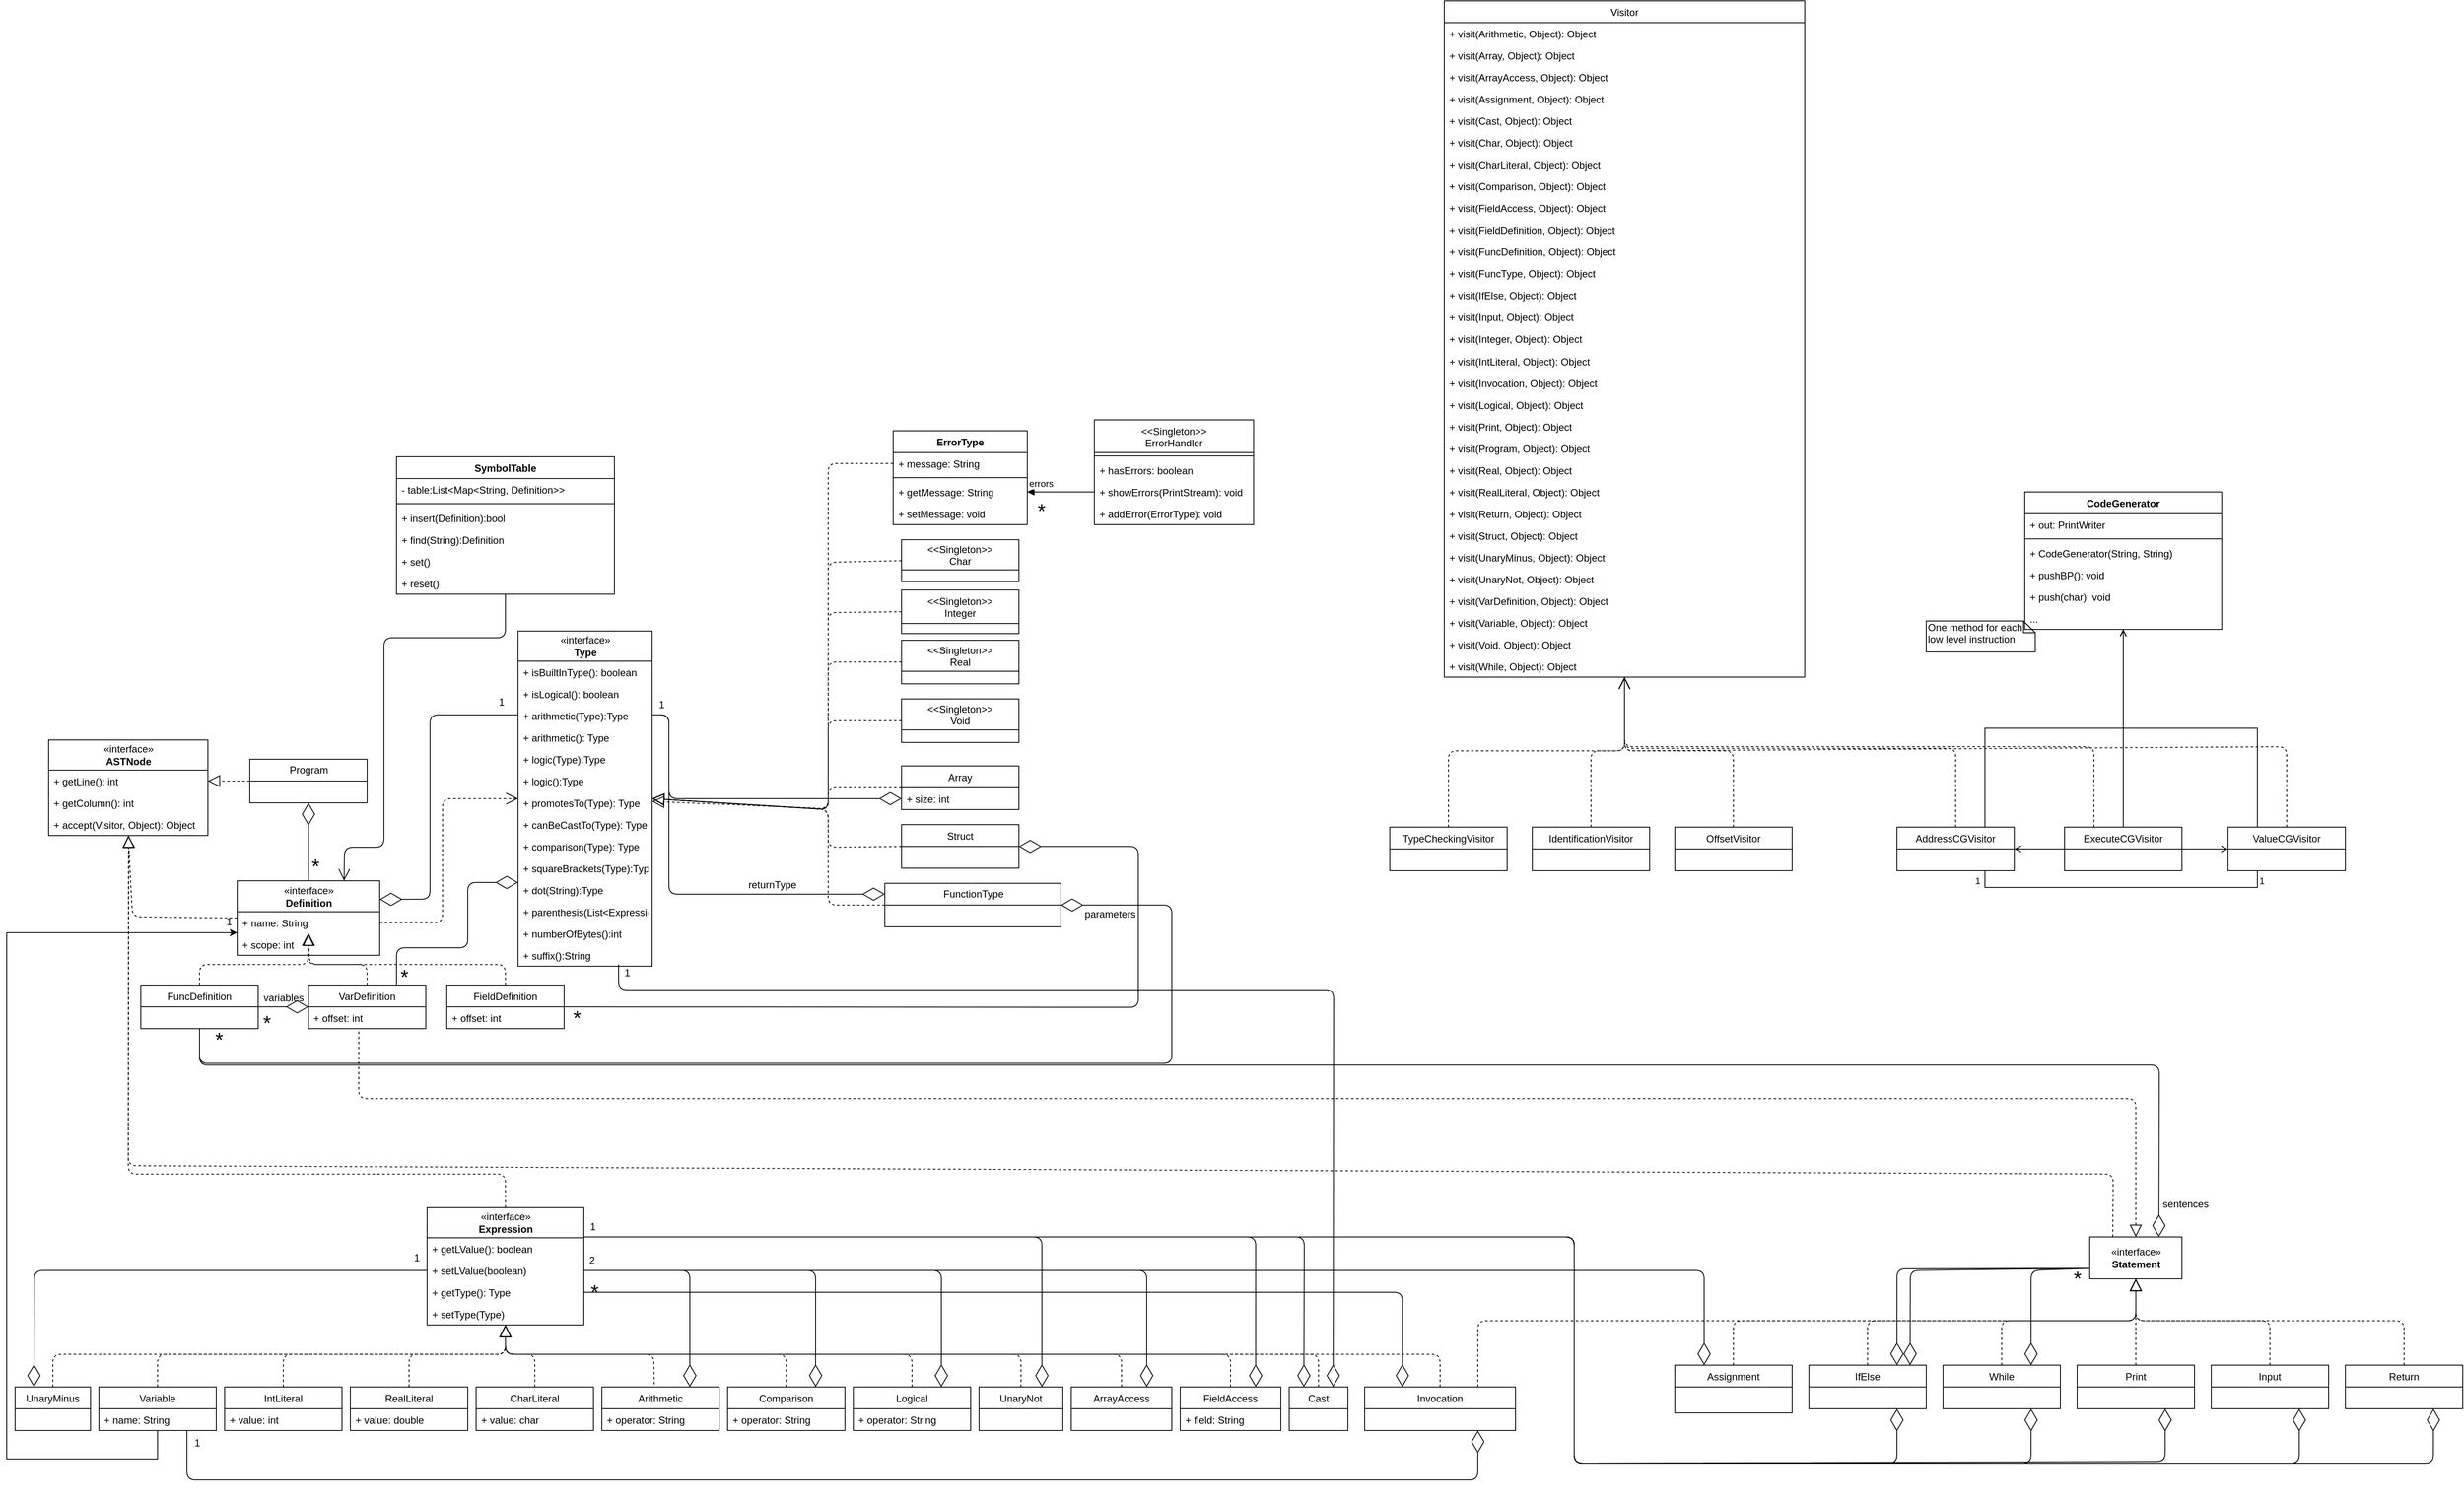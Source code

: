 <mxfile version="13.0.0" type="device"><diagram name="Page-1" id="9f46799a-70d6-7492-0946-bef42562c5a5"><mxGraphModel dx="3076" dy="1931" grid="1" gridSize="10" guides="1" tooltips="1" connect="1" arrows="1" fold="1" page="1" pageScale="1" pageWidth="1654" pageHeight="1169" background="#ffffff" math="0" shadow="0"><root><mxCell id="0"/><mxCell id="1" parent="0"/><mxCell id="LdZYqFTpJ8IgPZBK48Vj-14" value="IntLiteral" style="swimlane;fontStyle=0;childLayout=stackLayout;horizontal=1;startSize=26;fillColor=none;horizontalStack=0;resizeParent=1;resizeParentMax=0;resizeLast=0;collapsible=1;marginBottom=0;" parent="1" vertex="1"><mxGeometry x="-1380" y="1004" width="140" height="52" as="geometry"/></mxCell><mxCell id="LdZYqFTpJ8IgPZBK48Vj-39" value="+ value: int" style="text;strokeColor=none;fillColor=none;align=left;verticalAlign=top;spacingLeft=4;spacingRight=4;overflow=hidden;rotatable=0;points=[[0,0.5],[1,0.5]];portConstraint=eastwest;" parent="LdZYqFTpJ8IgPZBK48Vj-14" vertex="1"><mxGeometry y="26" width="140" height="26" as="geometry"/></mxCell><mxCell id="-a2WhWgCsr8Fc5FmFHEQ-36" style="edgeStyle=orthogonalEdgeStyle;rounded=0;orthogonalLoop=1;jettySize=auto;html=1;fontSize=24;" parent="1" source="LdZYqFTpJ8IgPZBK48Vj-26" target="LdZYqFTpJ8IgPZBK48Vj-99" edge="1"><mxGeometry relative="1" as="geometry"><Array as="points"><mxPoint x="-1460" y="1090"/><mxPoint x="-1640" y="1090"/><mxPoint x="-1640" y="462"/></Array></mxGeometry></mxCell><mxCell id="-a2WhWgCsr8Fc5FmFHEQ-37" value="&lt;font style=&quot;font-size: 12px&quot;&gt;1&lt;/font&gt;" style="text;html=1;align=center;verticalAlign=middle;resizable=0;points=[];labelBackgroundColor=#ffffff;fontSize=12;" parent="-a2WhWgCsr8Fc5FmFHEQ-36" vertex="1" connectable="0"><mxGeometry x="0.953" y="1" relative="1" as="geometry"><mxPoint x="15.86" y="-12.53" as="offset"/></mxGeometry></mxCell><mxCell id="LdZYqFTpJ8IgPZBK48Vj-26" value="Variable" style="swimlane;fontStyle=0;childLayout=stackLayout;horizontal=1;startSize=26;fillColor=none;horizontalStack=0;resizeParent=1;resizeParentMax=0;resizeLast=0;collapsible=1;marginBottom=0;" parent="1" vertex="1"><mxGeometry x="-1530" y="1004" width="140" height="52" as="geometry"/></mxCell><mxCell id="LdZYqFTpJ8IgPZBK48Vj-38" value="+ name: String" style="text;strokeColor=none;fillColor=none;align=left;verticalAlign=top;spacingLeft=4;spacingRight=4;overflow=hidden;rotatable=0;points=[[0,0.5],[1,0.5]];portConstraint=eastwest;" parent="LdZYqFTpJ8IgPZBK48Vj-26" vertex="1"><mxGeometry y="26" width="140" height="26" as="geometry"/></mxCell><mxCell id="LdZYqFTpJ8IgPZBK48Vj-40" value="Arithmetic" style="swimlane;fontStyle=0;childLayout=stackLayout;horizontal=1;startSize=26;fillColor=none;horizontalStack=0;resizeParent=1;resizeParentMax=0;resizeLast=0;collapsible=1;marginBottom=0;" parent="1" vertex="1"><mxGeometry x="-930" y="1004" width="140" height="52" as="geometry"/></mxCell><mxCell id="LdZYqFTpJ8IgPZBK48Vj-41" value="+ operator: String" style="text;strokeColor=none;fillColor=none;align=left;verticalAlign=top;spacingLeft=4;spacingRight=4;overflow=hidden;rotatable=0;points=[[0,0.5],[1,0.5]];portConstraint=eastwest;" parent="LdZYqFTpJ8IgPZBK48Vj-40" vertex="1"><mxGeometry y="26" width="140" height="26" as="geometry"/></mxCell><mxCell id="LdZYqFTpJ8IgPZBK48Vj-44" value="UnaryMinus" style="swimlane;fontStyle=0;childLayout=stackLayout;horizontal=1;startSize=26;fillColor=none;horizontalStack=0;resizeParent=1;resizeParentMax=0;resizeLast=0;collapsible=1;marginBottom=0;" parent="1" vertex="1"><mxGeometry x="-1630" y="1004" width="90" height="52" as="geometry"/></mxCell><mxCell id="LdZYqFTpJ8IgPZBK48Vj-51" value="" style="endArrow=diamondThin;endFill=0;endSize=24;html=1;entryX=0.25;entryY=0;entryDx=0;entryDy=0;exitX=0;exitY=0.5;exitDx=0;exitDy=0;" parent="1" source="pcNsEcgM5LUNJxeLO8ci-68" target="LdZYqFTpJ8IgPZBK48Vj-44" edge="1"><mxGeometry width="160" relative="1" as="geometry"><mxPoint x="-1410" y="1075" as="sourcePoint"/><mxPoint x="-1250" y="1075" as="targetPoint"/><Array as="points"><mxPoint x="-1607" y="865"/></Array></mxGeometry></mxCell><mxCell id="LdZYqFTpJ8IgPZBK48Vj-53" value="1" style="text;html=1;align=center;verticalAlign=middle;resizable=0;points=[];labelBackgroundColor=#ffffff;" parent="LdZYqFTpJ8IgPZBK48Vj-51" vertex="1" connectable="0"><mxGeometry x="-0.935" y="-1" relative="1" as="geometry"><mxPoint x="6.67" y="-14" as="offset"/></mxGeometry></mxCell><mxCell id="LdZYqFTpJ8IgPZBK48Vj-55" value="" style="endArrow=block;dashed=1;endFill=0;endSize=12;html=1;exitX=0.446;exitY=-0.061;exitDx=0;exitDy=0;exitPerimeter=0;" parent="1" source="LdZYqFTpJ8IgPZBK48Vj-40" target="pcNsEcgM5LUNJxeLO8ci-70" edge="1"><mxGeometry width="160" relative="1" as="geometry"><mxPoint x="-910" y="925" as="sourcePoint"/><mxPoint x="-1050" y="905" as="targetPoint"/><Array as="points"><mxPoint x="-868" y="965"/><mxPoint x="-1045" y="965"/></Array></mxGeometry></mxCell><mxCell id="LdZYqFTpJ8IgPZBK48Vj-56" value="" style="endArrow=block;dashed=1;endFill=0;endSize=12;html=1;exitX=0.5;exitY=0;exitDx=0;exitDy=0;" parent="1" source="LdZYqFTpJ8IgPZBK48Vj-14" target="pcNsEcgM5LUNJxeLO8ci-70" edge="1"><mxGeometry width="160" relative="1" as="geometry"><mxPoint x="-1010" y="935" as="sourcePoint"/><mxPoint x="-1050" y="905" as="targetPoint"/><Array as="points"><mxPoint x="-1310" y="965"/><mxPoint x="-1045" y="965"/></Array></mxGeometry></mxCell><mxCell id="LdZYqFTpJ8IgPZBK48Vj-57" value="" style="endArrow=block;dashed=1;endFill=0;endSize=12;html=1;exitX=0.5;exitY=0;exitDx=0;exitDy=0;" parent="1" source="LdZYqFTpJ8IgPZBK48Vj-26" target="pcNsEcgM5LUNJxeLO8ci-70" edge="1"><mxGeometry width="160" relative="1" as="geometry"><mxPoint x="-1070" y="945" as="sourcePoint"/><mxPoint x="-1050" y="905" as="targetPoint"/><Array as="points"><mxPoint x="-1460" y="965"/><mxPoint x="-1045" y="965"/></Array></mxGeometry></mxCell><mxCell id="LdZYqFTpJ8IgPZBK48Vj-58" value="" style="endArrow=block;dashed=1;endFill=0;endSize=12;html=1;exitX=0.5;exitY=0;exitDx=0;exitDy=0;" parent="1" source="LdZYqFTpJ8IgPZBK48Vj-44" target="pcNsEcgM5LUNJxeLO8ci-70" edge="1"><mxGeometry width="160" relative="1" as="geometry"><mxPoint x="-1320" y="965" as="sourcePoint"/><mxPoint x="-1160" y="965" as="targetPoint"/><Array as="points"><mxPoint x="-1585" y="965"/><mxPoint x="-1045" y="965"/></Array></mxGeometry></mxCell><mxCell id="LdZYqFTpJ8IgPZBK48Vj-59" value="" style="endArrow=diamondThin;endFill=0;endSize=24;html=1;exitX=1;exitY=0.5;exitDx=0;exitDy=0;entryX=0.75;entryY=0;entryDx=0;entryDy=0;" parent="1" source="pcNsEcgM5LUNJxeLO8ci-68" target="LdZYqFTpJ8IgPZBK48Vj-40" edge="1"><mxGeometry width="160" relative="1" as="geometry"><mxPoint x="-1460" y="1075" as="sourcePoint"/><mxPoint x="-670" y="1075" as="targetPoint"/><Array as="points"><mxPoint x="-825" y="865"/></Array></mxGeometry></mxCell><mxCell id="LdZYqFTpJ8IgPZBK48Vj-60" value="2" style="text;html=1;align=center;verticalAlign=middle;resizable=0;points=[];labelBackgroundColor=#ffffff;" parent="LdZYqFTpJ8IgPZBK48Vj-59" vertex="1" connectable="0"><mxGeometry x="-0.912" y="-2" relative="1" as="geometry"><mxPoint x="-2.49" y="-14.54" as="offset"/></mxGeometry></mxCell><mxCell id="LdZYqFTpJ8IgPZBK48Vj-61" value="«interface»&lt;br&gt;&lt;b&gt;Statement&lt;/b&gt;" style="html=1;" parent="1" vertex="1"><mxGeometry x="845" y="825" width="110" height="50" as="geometry"/></mxCell><mxCell id="LdZYqFTpJ8IgPZBK48Vj-63" value="Assignment" style="swimlane;fontStyle=0;childLayout=stackLayout;horizontal=1;startSize=26;fillColor=none;horizontalStack=0;resizeParent=1;resizeParentMax=0;resizeLast=0;collapsible=1;marginBottom=0;" parent="1" vertex="1"><mxGeometry x="350" y="978" width="140" height="57" as="geometry"/></mxCell><mxCell id="LdZYqFTpJ8IgPZBK48Vj-67" value="" style="endArrow=block;dashed=1;endFill=0;endSize=12;html=1;exitX=0.5;exitY=0;exitDx=0;exitDy=0;entryX=0.5;entryY=1;entryDx=0;entryDy=0;" parent="1" source="LdZYqFTpJ8IgPZBK48Vj-63" target="LdZYqFTpJ8IgPZBK48Vj-61" edge="1"><mxGeometry width="160" relative="1" as="geometry"><mxPoint x="512.44" y="1120.918" as="sourcePoint"/><mxPoint x="255.0" y="1025.09" as="targetPoint"/><Array as="points"><mxPoint x="420" y="925"/><mxPoint x="900" y="925"/></Array></mxGeometry></mxCell><mxCell id="LdZYqFTpJ8IgPZBK48Vj-68" value="" style="endArrow=diamondThin;endFill=0;endSize=24;html=1;exitX=1;exitY=0.5;exitDx=0;exitDy=0;entryX=0.25;entryY=0;entryDx=0;entryDy=0;" parent="1" source="pcNsEcgM5LUNJxeLO8ci-68" target="LdZYqFTpJ8IgPZBK48Vj-63" edge="1"><mxGeometry width="160" relative="1" as="geometry"><mxPoint x="-945.0" y="837" as="sourcePoint"/><mxPoint x="-665" y="987" as="targetPoint"/><Array as="points"><mxPoint x="385" y="865"/></Array></mxGeometry></mxCell><mxCell id="LdZYqFTpJ8IgPZBK48Vj-70" value="«interface»&lt;br&gt;&lt;b&gt;ASTNode&lt;/b&gt;" style="swimlane;fontStyle=0;childLayout=stackLayout;horizontal=1;startSize=36;fillColor=none;horizontalStack=0;resizeParent=1;resizeParentMax=0;resizeLast=0;collapsible=1;marginBottom=0;html=1;" parent="1" vertex="1"><mxGeometry x="-1590" y="232" width="190" height="114" as="geometry"/></mxCell><mxCell id="LdZYqFTpJ8IgPZBK48Vj-71" value="+ getLine(): int" style="text;strokeColor=none;fillColor=none;align=left;verticalAlign=top;spacingLeft=4;spacingRight=4;overflow=hidden;rotatable=0;points=[[0,0.5],[1,0.5]];portConstraint=eastwest;" parent="LdZYqFTpJ8IgPZBK48Vj-70" vertex="1"><mxGeometry y="36" width="190" height="26" as="geometry"/></mxCell><mxCell id="LdZYqFTpJ8IgPZBK48Vj-72" value="+ getColumn(): int" style="text;strokeColor=none;fillColor=none;align=left;verticalAlign=top;spacingLeft=4;spacingRight=4;overflow=hidden;rotatable=0;points=[[0,0.5],[1,0.5]];portConstraint=eastwest;" parent="LdZYqFTpJ8IgPZBK48Vj-70" vertex="1"><mxGeometry y="62" width="190" height="26" as="geometry"/></mxCell><mxCell id="pcNsEcgM5LUNJxeLO8ci-1" value="+ accept(Visitor, Object): Object" style="text;strokeColor=none;fillColor=none;align=left;verticalAlign=top;spacingLeft=4;spacingRight=4;overflow=hidden;rotatable=0;points=[[0,0.5],[1,0.5]];portConstraint=eastwest;" parent="LdZYqFTpJ8IgPZBK48Vj-70" vertex="1"><mxGeometry y="88" width="190" height="26" as="geometry"/></mxCell><mxCell id="LdZYqFTpJ8IgPZBK48Vj-78" value="VarDefinition" style="swimlane;fontStyle=0;childLayout=stackLayout;horizontal=1;startSize=26;fillColor=none;horizontalStack=0;resizeParent=1;resizeParentMax=0;resizeLast=0;collapsible=1;marginBottom=0;" parent="1" vertex="1"><mxGeometry x="-1280" y="524.5" width="140" height="52" as="geometry"/></mxCell><mxCell id="LdZYqFTpJ8IgPZBK48Vj-114" value="+ offset: int" style="text;strokeColor=none;fillColor=none;align=left;verticalAlign=top;spacingLeft=4;spacingRight=4;overflow=hidden;rotatable=0;points=[[0,0.5],[1,0.5]];portConstraint=eastwest;" parent="LdZYqFTpJ8IgPZBK48Vj-78" vertex="1"><mxGeometry y="26" width="140" height="26" as="geometry"/></mxCell><mxCell id="LdZYqFTpJ8IgPZBK48Vj-82" value="FuncDefinition" style="swimlane;fontStyle=0;childLayout=stackLayout;horizontal=1;startSize=26;fillColor=none;horizontalStack=0;resizeParent=1;resizeParentMax=0;resizeLast=0;collapsible=1;marginBottom=0;" parent="1" vertex="1"><mxGeometry x="-1480" y="524.5" width="140" height="52" as="geometry"/></mxCell><mxCell id="LdZYqFTpJ8IgPZBK48Vj-86" value="«interface»&lt;br&gt;&lt;b&gt;Definition&lt;/b&gt;" style="swimlane;fontStyle=0;childLayout=stackLayout;horizontal=1;startSize=37;fillColor=none;horizontalStack=0;resizeParent=1;resizeParentMax=0;resizeLast=0;collapsible=1;marginBottom=0;html=1;" parent="1" vertex="1"><mxGeometry x="-1365" y="400" width="170" height="89" as="geometry"/></mxCell><mxCell id="LdZYqFTpJ8IgPZBK48Vj-99" value="+ name: String" style="text;strokeColor=none;fillColor=none;align=left;verticalAlign=top;spacingLeft=4;spacingRight=4;overflow=hidden;rotatable=0;points=[[0,0.5],[1,0.5]];portConstraint=eastwest;" parent="LdZYqFTpJ8IgPZBK48Vj-86" vertex="1"><mxGeometry y="37" width="170" height="26" as="geometry"/></mxCell><mxCell id="pcNsEcgM5LUNJxeLO8ci-51" value="+ scope: int" style="text;strokeColor=none;fillColor=none;align=left;verticalAlign=top;spacingLeft=4;spacingRight=4;overflow=hidden;rotatable=0;points=[[0,0.5],[1,0.5]];portConstraint=eastwest;" parent="LdZYqFTpJ8IgPZBK48Vj-86" vertex="1"><mxGeometry y="63" width="170" height="26" as="geometry"/></mxCell><mxCell id="LdZYqFTpJ8IgPZBK48Vj-94" value="FunctionType" style="swimlane;fontStyle=0;childLayout=stackLayout;horizontal=1;startSize=26;fillColor=none;horizontalStack=0;resizeParent=1;resizeParentMax=0;resizeLast=0;collapsible=1;marginBottom=0;html=1;" parent="1" vertex="1"><mxGeometry x="-592.43" y="403" width="210" height="52" as="geometry"/></mxCell><mxCell id="LdZYqFTpJ8IgPZBK48Vj-100" value="Program" style="swimlane;fontStyle=0;childLayout=stackLayout;horizontal=1;startSize=26;fillColor=none;horizontalStack=0;resizeParent=1;resizeParentMax=0;resizeLast=0;collapsible=1;marginBottom=0;html=1;" parent="1" vertex="1"><mxGeometry x="-1350" y="255" width="140" height="52" as="geometry"/></mxCell><mxCell id="LdZYqFTpJ8IgPZBK48Vj-112" value="" style="endArrow=block;dashed=1;endFill=0;endSize=12;html=1;exitX=0.5;exitY=0;exitDx=0;exitDy=0;" parent="1" source="LdZYqFTpJ8IgPZBK48Vj-78" target="LdZYqFTpJ8IgPZBK48Vj-99" edge="1"><mxGeometry width="160" relative="1" as="geometry"><mxPoint x="-1035" y="538" as="sourcePoint"/><mxPoint x="-1080" y="470" as="targetPoint"/><Array as="points"><mxPoint x="-1210" y="500"/><mxPoint x="-1279" y="500"/></Array></mxGeometry></mxCell><mxCell id="LdZYqFTpJ8IgPZBK48Vj-113" value="" style="endArrow=block;dashed=1;endFill=0;endSize=12;html=1;exitX=0.5;exitY=0;exitDx=0;exitDy=0;" parent="1" source="LdZYqFTpJ8IgPZBK48Vj-82" target="LdZYqFTpJ8IgPZBK48Vj-99" edge="1"><mxGeometry width="160" relative="1" as="geometry"><mxPoint x="-1045" y="542.5" as="sourcePoint"/><mxPoint x="-1280" y="478" as="targetPoint"/><Array as="points"><mxPoint x="-1410" y="500"/><mxPoint x="-1280" y="500"/></Array></mxGeometry></mxCell><mxCell id="LdZYqFTpJ8IgPZBK48Vj-118" value="" style="endArrow=block;dashed=1;endFill=0;endSize=12;html=1;exitX=0;exitY=0.5;exitDx=0;exitDy=0;entryX=1;entryY=0.5;entryDx=0;entryDy=0;" parent="1" source="LdZYqFTpJ8IgPZBK48Vj-100" target="LdZYqFTpJ8IgPZBK48Vj-71" edge="1"><mxGeometry width="160" relative="1" as="geometry"><mxPoint x="-1510" y="446.49" as="sourcePoint"/><mxPoint x="-1420" y="400" as="targetPoint"/></mxGeometry></mxCell><mxCell id="LdZYqFTpJ8IgPZBK48Vj-119" value="" style="endArrow=diamondThin;endFill=0;endSize=24;html=1;entryX=0.5;entryY=1;entryDx=0;entryDy=0;exitX=0.5;exitY=0;exitDx=0;exitDy=0;" parent="1" source="LdZYqFTpJ8IgPZBK48Vj-86" target="LdZYqFTpJ8IgPZBK48Vj-100" edge="1"><mxGeometry width="160" relative="1" as="geometry"><mxPoint x="-770" y="310" as="sourcePoint"/><mxPoint x="-1080" y="460" as="targetPoint"/><Array as="points"/></mxGeometry></mxCell><mxCell id="LdZYqFTpJ8IgPZBK48Vj-120" value="*" style="text;html=1;align=center;verticalAlign=middle;resizable=0;points=[];labelBackgroundColor=none;fontSize=24;" parent="LdZYqFTpJ8IgPZBK48Vj-119" vertex="1" connectable="0"><mxGeometry x="-0.935" y="-1" relative="1" as="geometry"><mxPoint x="6.67" y="-14" as="offset"/></mxGeometry></mxCell><mxCell id="LdZYqFTpJ8IgPZBK48Vj-122" value="" style="endArrow=open;endSize=12;dashed=1;html=1;fontSize=24;exitX=1;exitY=0.5;exitDx=0;exitDy=0;entryX=0;entryY=0.5;entryDx=0;entryDy=0;" parent="1" source="LdZYqFTpJ8IgPZBK48Vj-99" target="LdZYqFTpJ8IgPZBK48Vj-91" edge="1"><mxGeometry x="0.125" y="-20" width="160" relative="1" as="geometry"><mxPoint x="-1140" y="350" as="sourcePoint"/><mxPoint x="-980" y="350" as="targetPoint"/><mxPoint as="offset"/><Array as="points"><mxPoint x="-1120" y="450"/><mxPoint x="-1120" y="302"/></Array></mxGeometry></mxCell><mxCell id="LdZYqFTpJ8IgPZBK48Vj-123" value="" style="endArrow=block;dashed=1;endFill=0;endSize=12;html=1;exitX=0.5;exitY=0;exitDx=0;exitDy=0;entryX=0.502;entryY=0.997;entryDx=0;entryDy=0;entryPerimeter=0;" parent="1" source="pcNsEcgM5LUNJxeLO8ci-66" target="pcNsEcgM5LUNJxeLO8ci-1" edge="1"><mxGeometry width="160" relative="1" as="geometry"><mxPoint x="-1440" y="460" as="sourcePoint"/><mxPoint x="-1480" y="370" as="targetPoint"/><Array as="points"><mxPoint x="-1045" y="750"/><mxPoint x="-1495" y="750"/></Array></mxGeometry></mxCell><mxCell id="LdZYqFTpJ8IgPZBK48Vj-127" value="" style="endArrow=block;dashed=1;endFill=0;endSize=12;html=1;exitX=0.429;exitY=1.135;exitDx=0;exitDy=0;entryX=0.5;entryY=0;entryDx=0;entryDy=0;exitPerimeter=0;" parent="1" source="LdZYqFTpJ8IgPZBK48Vj-114" target="LdZYqFTpJ8IgPZBK48Vj-61" edge="1"><mxGeometry width="160" relative="1" as="geometry"><mxPoint x="-905" y="699" as="sourcePoint"/><mxPoint x="-980" y="600" as="targetPoint"/><Array as="points"><mxPoint x="-1220" y="660"/><mxPoint x="900" y="660"/></Array></mxGeometry></mxCell><mxCell id="-a2WhWgCsr8Fc5FmFHEQ-1" value="" style="endArrow=block;dashed=1;endFill=0;endSize=12;html=1;exitX=0;exitY=0.5;exitDx=0;exitDy=0;entryX=0.5;entryY=1;entryDx=0;entryDy=0;" parent="1" source="LdZYqFTpJ8IgPZBK48Vj-86" target="LdZYqFTpJ8IgPZBK48Vj-70" edge="1"><mxGeometry width="160" relative="1" as="geometry"><mxPoint x="-1400" y="411.5" as="sourcePoint"/><mxPoint x="-1500" y="370" as="targetPoint"/><Array as="points"><mxPoint x="-1490" y="443"/></Array></mxGeometry></mxCell><mxCell id="-a2WhWgCsr8Fc5FmFHEQ-2" value="FieldDefinition" style="swimlane;fontStyle=0;childLayout=stackLayout;horizontal=1;startSize=26;fillColor=none;horizontalStack=0;resizeParent=1;resizeParentMax=0;resizeLast=0;collapsible=1;marginBottom=0;" parent="1" vertex="1"><mxGeometry x="-1115" y="524.5" width="140" height="52" as="geometry"/></mxCell><mxCell id="-a2WhWgCsr8Fc5FmFHEQ-3" value="+ offset: int" style="text;strokeColor=none;fillColor=none;align=left;verticalAlign=top;spacingLeft=4;spacingRight=4;overflow=hidden;rotatable=0;points=[[0,0.5],[1,0.5]];portConstraint=eastwest;" parent="-a2WhWgCsr8Fc5FmFHEQ-2" vertex="1"><mxGeometry y="26" width="140" height="26" as="geometry"/></mxCell><mxCell id="-a2WhWgCsr8Fc5FmFHEQ-4" value="" style="endArrow=block;dashed=1;endFill=0;endSize=12;html=1;exitX=0.5;exitY=0;exitDx=0;exitDy=0;" parent="1" source="-a2WhWgCsr8Fc5FmFHEQ-2" target="LdZYqFTpJ8IgPZBK48Vj-99" edge="1"><mxGeometry width="160" relative="1" as="geometry"><mxPoint x="-1100" y="520" as="sourcePoint"/><mxPoint x="-1169.02" y="474.498" as="targetPoint"/><Array as="points"><mxPoint x="-1045" y="500"/><mxPoint x="-1281" y="500"/></Array></mxGeometry></mxCell><mxCell id="-a2WhWgCsr8Fc5FmFHEQ-5" value="" style="endArrow=block;dashed=1;endFill=0;endSize=12;html=1;exitX=0.25;exitY=0;exitDx=0;exitDy=0;entryX=0.502;entryY=1.012;entryDx=0;entryDy=0;entryPerimeter=0;" parent="1" source="LdZYqFTpJ8IgPZBK48Vj-61" target="pcNsEcgM5LUNJxeLO8ci-1" edge="1"><mxGeometry width="160" relative="1" as="geometry"><mxPoint x="-430" y="760" as="sourcePoint"/><mxPoint x="-1480" y="359.806" as="targetPoint"/><Array as="points"><mxPoint x="873" y="750"/><mxPoint x="-1495" y="740"/></Array></mxGeometry></mxCell><mxCell id="-a2WhWgCsr8Fc5FmFHEQ-6" value="&lt;&lt;Singleton&gt;&gt;&#10;Char" style="swimlane;fontStyle=0;childLayout=stackLayout;horizontal=1;startSize=36;fillColor=none;horizontalStack=0;resizeParent=1;resizeParentMax=0;resizeLast=0;collapsible=1;marginBottom=0;" parent="1" vertex="1"><mxGeometry x="-572.43" y="-7" width="140" height="50" as="geometry"/></mxCell><mxCell id="-a2WhWgCsr8Fc5FmFHEQ-10" value="&lt;&lt;Singleton&gt;&gt;&#10;Integer" style="swimlane;fontStyle=0;childLayout=stackLayout;horizontal=1;startSize=40;fillColor=none;horizontalStack=0;resizeParent=1;resizeParentMax=0;resizeLast=0;collapsible=1;marginBottom=0;" parent="1" vertex="1"><mxGeometry x="-572.43" y="53" width="140" height="52" as="geometry"/></mxCell><mxCell id="-a2WhWgCsr8Fc5FmFHEQ-11" value="&lt;&lt;Singleton&gt;&gt;&#10;Real" style="swimlane;fontStyle=0;childLayout=stackLayout;horizontal=1;startSize=37;fillColor=none;horizontalStack=0;resizeParent=1;resizeParentMax=0;resizeLast=0;collapsible=1;marginBottom=0;" parent="1" vertex="1"><mxGeometry x="-572.43" y="113" width="140" height="52" as="geometry"/></mxCell><mxCell id="-a2WhWgCsr8Fc5FmFHEQ-12" value="Array" style="swimlane;fontStyle=0;childLayout=stackLayout;horizontal=1;startSize=26;fillColor=none;horizontalStack=0;resizeParent=1;resizeParentMax=0;resizeLast=0;collapsible=1;marginBottom=0;" parent="1" vertex="1"><mxGeometry x="-572.43" y="263" width="140" height="52" as="geometry"/></mxCell><mxCell id="LdZYqFTpJ8IgPZBK48Vj-96" value="+ size: int" style="text;strokeColor=none;fillColor=none;align=left;verticalAlign=top;spacingLeft=4;spacingRight=4;overflow=hidden;rotatable=0;points=[[0,0.5],[1,0.5]];portConstraint=eastwest;" parent="-a2WhWgCsr8Fc5FmFHEQ-12" vertex="1"><mxGeometry y="26" width="140" height="26" as="geometry"/></mxCell><mxCell id="-a2WhWgCsr8Fc5FmFHEQ-13" value="&lt;&lt;Singleton&gt;&gt;&#10;Void" style="swimlane;fontStyle=0;childLayout=stackLayout;horizontal=1;startSize=37;fillColor=none;horizontalStack=0;resizeParent=1;resizeParentMax=0;resizeLast=0;collapsible=1;marginBottom=0;" parent="1" vertex="1"><mxGeometry x="-572.43" y="183" width="140" height="52" as="geometry"/></mxCell><mxCell id="-a2WhWgCsr8Fc5FmFHEQ-14" value="" style="endArrow=diamondThin;endFill=0;endSize=24;html=1;exitX=1;exitY=0.25;exitDx=0;exitDy=0;entryX=0;entryY=0.5;entryDx=0;entryDy=0;" parent="1" source="LdZYqFTpJ8IgPZBK48Vj-91" target="LdZYqFTpJ8IgPZBK48Vj-96" edge="1"><mxGeometry width="160" relative="1" as="geometry"><mxPoint x="-670" y="430" as="sourcePoint"/><mxPoint x="-160" y="592.5" as="targetPoint"/><Array as="points"><mxPoint x="-850" y="202"/><mxPoint x="-850" y="302"/></Array></mxGeometry></mxCell><mxCell id="-a2WhWgCsr8Fc5FmFHEQ-15" value="1" style="text;html=1;align=center;verticalAlign=middle;resizable=0;points=[];labelBackgroundColor=#ffffff;" parent="-a2WhWgCsr8Fc5FmFHEQ-14" vertex="1" connectable="0"><mxGeometry x="-0.912" y="-2" relative="1" as="geometry"><mxPoint x="-7.24" y="-14" as="offset"/></mxGeometry></mxCell><mxCell id="-a2WhWgCsr8Fc5FmFHEQ-16" value="" style="endArrow=diamondThin;endFill=0;endSize=24;html=1;exitX=1;exitY=0.25;exitDx=0;exitDy=0;entryX=0;entryY=0.25;entryDx=0;entryDy=0;" parent="1" source="LdZYqFTpJ8IgPZBK48Vj-91" target="LdZYqFTpJ8IgPZBK48Vj-94" edge="1"><mxGeometry width="160" relative="1" as="geometry"><mxPoint x="-900" y="464.5" as="sourcePoint"/><mxPoint x="-740" y="330.0" as="targetPoint"/><Array as="points"><mxPoint x="-850" y="202"/><mxPoint x="-850" y="416"/></Array></mxGeometry></mxCell><mxCell id="F97pG6Oj2aSMplQnEj9i-15" value="returnType" style="text;html=1;align=center;verticalAlign=middle;resizable=0;points=[];labelBackgroundColor=none;fontSize=12;" parent="-a2WhWgCsr8Fc5FmFHEQ-16" vertex="1" connectable="0"><mxGeometry x="0.379" y="-2" relative="1" as="geometry"><mxPoint x="18" y="-13.5" as="offset"/></mxGeometry></mxCell><mxCell id="-a2WhWgCsr8Fc5FmFHEQ-18" value="Struct" style="swimlane;fontStyle=0;childLayout=stackLayout;horizontal=1;startSize=26;fillColor=none;horizontalStack=0;resizeParent=1;resizeParentMax=0;resizeLast=0;collapsible=1;marginBottom=0;" parent="1" vertex="1"><mxGeometry x="-572.43" y="333" width="140" height="52" as="geometry"/></mxCell><mxCell id="-a2WhWgCsr8Fc5FmFHEQ-19" value="" style="endArrow=diamondThin;endFill=0;endSize=24;html=1;exitX=1;exitY=0.5;exitDx=0;exitDy=0;entryX=1;entryY=0.5;entryDx=0;entryDy=0;" parent="1" source="-a2WhWgCsr8Fc5FmFHEQ-2" target="-a2WhWgCsr8Fc5FmFHEQ-18" edge="1"><mxGeometry width="160" relative="1" as="geometry"><mxPoint x="-550" y="411" as="sourcePoint"/><mxPoint x="-390" y="276.5" as="targetPoint"/><Array as="points"><mxPoint x="-290" y="551"/><mxPoint x="-290" y="359"/></Array></mxGeometry></mxCell><mxCell id="-a2WhWgCsr8Fc5FmFHEQ-20" value="&lt;font style=&quot;font-size: 24px&quot;&gt;*&lt;/font&gt;" style="text;html=1;align=center;verticalAlign=middle;resizable=0;points=[];labelBackgroundColor=none;" parent="-a2WhWgCsr8Fc5FmFHEQ-19" vertex="1" connectable="0"><mxGeometry x="-0.912" y="-2" relative="1" as="geometry"><mxPoint x="-30" y="10.97" as="offset"/></mxGeometry></mxCell><mxCell id="-a2WhWgCsr8Fc5FmFHEQ-21" value="" style="endArrow=diamondThin;endFill=0;endSize=24;html=1;entryX=1;entryY=0.5;entryDx=0;entryDy=0;exitX=0.5;exitY=1;exitDx=0;exitDy=0;" parent="1" source="LdZYqFTpJ8IgPZBK48Vj-82" target="LdZYqFTpJ8IgPZBK48Vj-94" edge="1"><mxGeometry width="160" relative="1" as="geometry"><mxPoint x="-1180" y="618" as="sourcePoint"/><mxPoint x="-585" y="483" as="targetPoint"/><Array as="points"><mxPoint x="-1410" y="618"/><mxPoint x="-250" y="618"/><mxPoint x="-250" y="429"/></Array></mxGeometry></mxCell><mxCell id="-a2WhWgCsr8Fc5FmFHEQ-22" value="*" style="text;html=1;align=center;verticalAlign=middle;resizable=0;points=[];labelBackgroundColor=none;fontSize=24;" parent="-a2WhWgCsr8Fc5FmFHEQ-21" vertex="1" connectable="0"><mxGeometry x="-0.912" y="-2" relative="1" as="geometry"><mxPoint x="-2.99" y="-30" as="offset"/></mxGeometry></mxCell><mxCell id="F97pG6Oj2aSMplQnEj9i-16" value="parameters" style="text;html=1;align=center;verticalAlign=middle;resizable=0;points=[];labelBackgroundColor=none;fontSize=12;" parent="-a2WhWgCsr8Fc5FmFHEQ-21" vertex="1" connectable="0"><mxGeometry x="0.895" y="-3" relative="1" as="geometry"><mxPoint x="-21.58" y="14" as="offset"/></mxGeometry></mxCell><mxCell id="-a2WhWgCsr8Fc5FmFHEQ-25" value="" style="endArrow=block;dashed=1;endFill=0;endSize=12;html=1;fontSize=24;exitX=0;exitY=0.5;exitDx=0;exitDy=0;entryX=1;entryY=0.5;entryDx=0;entryDy=0;" parent="1" source="-a2WhWgCsr8Fc5FmFHEQ-6" target="LdZYqFTpJ8IgPZBK48Vj-91" edge="1"><mxGeometry width="160" relative="1" as="geometry"><mxPoint x="-1000" y="270" as="sourcePoint"/><mxPoint x="-840" y="270" as="targetPoint"/><Array as="points"><mxPoint x="-660" y="20"/><mxPoint x="-660" y="315"/></Array></mxGeometry></mxCell><mxCell id="-a2WhWgCsr8Fc5FmFHEQ-26" value="" style="endArrow=block;dashed=1;endFill=0;endSize=12;html=1;fontSize=24;exitX=0;exitY=0.5;exitDx=0;exitDy=0;entryX=1;entryY=0.5;entryDx=0;entryDy=0;" parent="1" source="-a2WhWgCsr8Fc5FmFHEQ-10" target="LdZYqFTpJ8IgPZBK48Vj-91" edge="1"><mxGeometry width="160" relative="1" as="geometry"><mxPoint x="-790" y="167.5" as="sourcePoint"/><mxPoint x="-950" y="512" as="targetPoint"/><Array as="points"><mxPoint x="-660" y="80"/><mxPoint x="-660" y="315"/></Array></mxGeometry></mxCell><mxCell id="-a2WhWgCsr8Fc5FmFHEQ-27" value="" style="endArrow=block;dashed=1;endFill=0;endSize=12;html=1;fontSize=24;exitX=0;exitY=0.5;exitDx=0;exitDy=0;entryX=1;entryY=0.5;entryDx=0;entryDy=0;" parent="1" source="-a2WhWgCsr8Fc5FmFHEQ-13" target="LdZYqFTpJ8IgPZBK48Vj-91" edge="1"><mxGeometry width="160" relative="1" as="geometry"><mxPoint x="-780" y="350" as="sourcePoint"/><mxPoint x="-940" y="694.5" as="targetPoint"/><Array as="points"><mxPoint x="-660" y="209"/><mxPoint x="-660" y="315"/></Array></mxGeometry></mxCell><mxCell id="-a2WhWgCsr8Fc5FmFHEQ-28" value="" style="endArrow=block;dashed=1;endFill=0;endSize=12;html=1;fontSize=24;exitX=0;exitY=0.5;exitDx=0;exitDy=0;" parent="1" source="-a2WhWgCsr8Fc5FmFHEQ-11" target="LdZYqFTpJ8IgPZBK48Vj-91" edge="1"><mxGeometry width="160" relative="1" as="geometry"><mxPoint x="-780" y="232" as="sourcePoint"/><mxPoint x="-840" y="340" as="targetPoint"/><Array as="points"><mxPoint x="-660" y="139"/><mxPoint x="-660" y="314"/></Array></mxGeometry></mxCell><mxCell id="-a2WhWgCsr8Fc5FmFHEQ-29" value="" style="endArrow=block;dashed=1;endFill=0;endSize=12;html=1;fontSize=24;exitX=0;exitY=0.5;exitDx=0;exitDy=0;entryX=1;entryY=0.5;entryDx=0;entryDy=0;" parent="1" source="-a2WhWgCsr8Fc5FmFHEQ-12" target="LdZYqFTpJ8IgPZBK48Vj-91" edge="1"><mxGeometry width="160" relative="1" as="geometry"><mxPoint x="-800" y="280" as="sourcePoint"/><mxPoint x="-960" y="504" as="targetPoint"/><Array as="points"><mxPoint x="-660" y="289"/><mxPoint x="-660" y="315"/></Array></mxGeometry></mxCell><mxCell id="-a2WhWgCsr8Fc5FmFHEQ-30" value="" style="endArrow=block;dashed=1;endFill=0;endSize=12;html=1;fontSize=24;exitX=0;exitY=0.5;exitDx=0;exitDy=0;entryX=1;entryY=0.5;entryDx=0;entryDy=0;" parent="1" source="-a2WhWgCsr8Fc5FmFHEQ-18" target="LdZYqFTpJ8IgPZBK48Vj-91" edge="1"><mxGeometry width="160" relative="1" as="geometry"><mxPoint x="-790" y="417" as="sourcePoint"/><mxPoint x="-950" y="512" as="targetPoint"/><Array as="points"><mxPoint x="-660" y="360"/><mxPoint x="-660" y="315"/></Array></mxGeometry></mxCell><mxCell id="-a2WhWgCsr8Fc5FmFHEQ-31" value="" style="endArrow=block;dashed=1;endFill=0;endSize=12;html=1;fontSize=24;exitX=0;exitY=0.5;exitDx=0;exitDy=0;entryX=1;entryY=0.5;entryDx=0;entryDy=0;" parent="1" source="LdZYqFTpJ8IgPZBK48Vj-94" target="LdZYqFTpJ8IgPZBK48Vj-91" edge="1"><mxGeometry width="160" relative="1" as="geometry"><mxPoint x="-830" y="500" as="sourcePoint"/><mxPoint x="-990" y="535" as="targetPoint"/><Array as="points"><mxPoint x="-660" y="429"/><mxPoint x="-660" y="315"/></Array></mxGeometry></mxCell><mxCell id="-a2WhWgCsr8Fc5FmFHEQ-38" value="RealLiteral" style="swimlane;fontStyle=0;childLayout=stackLayout;horizontal=1;startSize=26;fillColor=none;horizontalStack=0;resizeParent=1;resizeParentMax=0;resizeLast=0;collapsible=1;marginBottom=0;" parent="1" vertex="1"><mxGeometry x="-1230" y="1004" width="140" height="52" as="geometry"/></mxCell><mxCell id="-a2WhWgCsr8Fc5FmFHEQ-39" value="+ value: double" style="text;strokeColor=none;fillColor=none;align=left;verticalAlign=top;spacingLeft=4;spacingRight=4;overflow=hidden;rotatable=0;points=[[0,0.5],[1,0.5]];portConstraint=eastwest;" parent="-a2WhWgCsr8Fc5FmFHEQ-38" vertex="1"><mxGeometry y="26" width="140" height="26" as="geometry"/></mxCell><mxCell id="-a2WhWgCsr8Fc5FmFHEQ-40" value="CharLiteral" style="swimlane;fontStyle=0;childLayout=stackLayout;horizontal=1;startSize=26;fillColor=none;horizontalStack=0;resizeParent=1;resizeParentMax=0;resizeLast=0;collapsible=1;marginBottom=0;" parent="1" vertex="1"><mxGeometry x="-1080" y="1004" width="140" height="52" as="geometry"/></mxCell><mxCell id="-a2WhWgCsr8Fc5FmFHEQ-41" value="+ value: char" style="text;strokeColor=none;fillColor=none;align=left;verticalAlign=top;spacingLeft=4;spacingRight=4;overflow=hidden;rotatable=0;points=[[0,0.5],[1,0.5]];portConstraint=eastwest;" parent="-a2WhWgCsr8Fc5FmFHEQ-40" vertex="1"><mxGeometry y="26" width="140" height="26" as="geometry"/></mxCell><mxCell id="-a2WhWgCsr8Fc5FmFHEQ-42" value="" style="endArrow=block;dashed=1;endFill=0;endSize=12;html=1;exitX=0.5;exitY=0;exitDx=0;exitDy=0;" parent="1" source="-a2WhWgCsr8Fc5FmFHEQ-38" target="pcNsEcgM5LUNJxeLO8ci-70" edge="1"><mxGeometry width="160" relative="1" as="geometry"><mxPoint x="-847.56" y="1010.828" as="sourcePoint"/><mxPoint x="-1030.0" y="915" as="targetPoint"/><Array as="points"><mxPoint x="-1160" y="965"/><mxPoint x="-1045" y="965"/></Array></mxGeometry></mxCell><mxCell id="-a2WhWgCsr8Fc5FmFHEQ-43" value="" style="endArrow=block;dashed=1;endFill=0;endSize=12;html=1;exitX=0.5;exitY=0;exitDx=0;exitDy=0;" parent="1" source="-a2WhWgCsr8Fc5FmFHEQ-40" target="pcNsEcgM5LUNJxeLO8ci-70" edge="1"><mxGeometry width="160" relative="1" as="geometry"><mxPoint x="-1160" y="1034" as="sourcePoint"/><mxPoint x="-1010" y="925" as="targetPoint"/><Array as="points"><mxPoint x="-1010" y="965"/><mxPoint x="-1045" y="965"/></Array></mxGeometry></mxCell><mxCell id="-a2WhWgCsr8Fc5FmFHEQ-47" value="Comparison" style="swimlane;fontStyle=0;childLayout=stackLayout;horizontal=1;startSize=26;fillColor=none;horizontalStack=0;resizeParent=1;resizeParentMax=0;resizeLast=0;collapsible=1;marginBottom=0;" parent="1" vertex="1"><mxGeometry x="-780" y="1004" width="140" height="52" as="geometry"/></mxCell><mxCell id="-a2WhWgCsr8Fc5FmFHEQ-48" value="+ operator: String" style="text;strokeColor=none;fillColor=none;align=left;verticalAlign=top;spacingLeft=4;spacingRight=4;overflow=hidden;rotatable=0;points=[[0,0.5],[1,0.5]];portConstraint=eastwest;" parent="-a2WhWgCsr8Fc5FmFHEQ-47" vertex="1"><mxGeometry y="26" width="140" height="26" as="geometry"/></mxCell><mxCell id="-a2WhWgCsr8Fc5FmFHEQ-49" value="Logical" style="swimlane;fontStyle=0;childLayout=stackLayout;horizontal=1;startSize=26;fillColor=none;horizontalStack=0;resizeParent=1;resizeParentMax=0;resizeLast=0;collapsible=1;marginBottom=0;" parent="1" vertex="1"><mxGeometry x="-630" y="1004" width="140" height="52" as="geometry"/></mxCell><mxCell id="-a2WhWgCsr8Fc5FmFHEQ-50" value="+ operator: String" style="text;strokeColor=none;fillColor=none;align=left;verticalAlign=top;spacingLeft=4;spacingRight=4;overflow=hidden;rotatable=0;points=[[0,0.5],[1,0.5]];portConstraint=eastwest;" parent="-a2WhWgCsr8Fc5FmFHEQ-49" vertex="1"><mxGeometry y="26" width="140" height="26" as="geometry"/></mxCell><mxCell id="-a2WhWgCsr8Fc5FmFHEQ-51" value="UnaryNot" style="swimlane;fontStyle=0;childLayout=stackLayout;horizontal=1;startSize=26;fillColor=none;horizontalStack=0;resizeParent=1;resizeParentMax=0;resizeLast=0;collapsible=1;marginBottom=0;" parent="1" vertex="1"><mxGeometry x="-480" y="1004" width="100" height="52" as="geometry"/></mxCell><mxCell id="-a2WhWgCsr8Fc5FmFHEQ-53" value="" style="endArrow=diamondThin;endFill=0;endSize=24;html=1;entryX=0.75;entryY=0;entryDx=0;entryDy=0;exitX=1;exitY=0.5;exitDx=0;exitDy=0;" parent="1" source="pcNsEcgM5LUNJxeLO8ci-68" target="-a2WhWgCsr8Fc5FmFHEQ-49" edge="1"><mxGeometry width="160" relative="1" as="geometry"><mxPoint x="-990" y="893" as="sourcePoint"/><mxPoint x="-630" y="1004" as="targetPoint"/><Array as="points"><mxPoint x="-525" y="865"/></Array></mxGeometry></mxCell><mxCell id="-a2WhWgCsr8Fc5FmFHEQ-55" value="" style="endArrow=diamondThin;endFill=0;endSize=24;html=1;entryX=0.75;entryY=0;entryDx=0;entryDy=0;exitX=1;exitY=0.25;exitDx=0;exitDy=0;" parent="1" source="pcNsEcgM5LUNJxeLO8ci-66" target="-a2WhWgCsr8Fc5FmFHEQ-51" edge="1"><mxGeometry width="160" relative="1" as="geometry"><mxPoint x="-850" y="885" as="sourcePoint"/><mxPoint x="-420" y="996" as="targetPoint"/><Array as="points"><mxPoint x="-405" y="825"/></Array></mxGeometry></mxCell><mxCell id="-a2WhWgCsr8Fc5FmFHEQ-56" value="&lt;font style=&quot;font-size: 12px&quot;&gt;1&lt;/font&gt;" style="text;html=1;align=center;verticalAlign=middle;resizable=0;points=[];labelBackgroundColor=#ffffff;fontSize=12;" parent="-a2WhWgCsr8Fc5FmFHEQ-55" vertex="1" connectable="0"><mxGeometry x="-0.946" relative="1" as="geometry"><mxPoint x="-9.43" y="-12.52" as="offset"/></mxGeometry></mxCell><mxCell id="-a2WhWgCsr8Fc5FmFHEQ-57" value="" style="endArrow=diamondThin;endFill=0;endSize=24;html=1;entryX=0.75;entryY=0;entryDx=0;entryDy=0;exitX=1;exitY=0.5;exitDx=0;exitDy=0;" parent="1" source="pcNsEcgM5LUNJxeLO8ci-68" target="-a2WhWgCsr8Fc5FmFHEQ-47" edge="1"><mxGeometry width="160" relative="1" as="geometry"><mxPoint x="-930" y="925" as="sourcePoint"/><mxPoint x="-705.0" y="996.5" as="targetPoint"/><Array as="points"><mxPoint x="-675" y="865"/></Array></mxGeometry></mxCell><mxCell id="-a2WhWgCsr8Fc5FmFHEQ-59" value="Invocation" style="swimlane;fontStyle=0;childLayout=stackLayout;horizontal=1;startSize=26;fillColor=none;horizontalStack=0;resizeParent=1;resizeParentMax=0;resizeLast=0;collapsible=1;marginBottom=0;" parent="1" vertex="1"><mxGeometry x="-20" y="1004" width="180" height="52" as="geometry"/></mxCell><mxCell id="-a2WhWgCsr8Fc5FmFHEQ-61" value="FieldAccess" style="swimlane;fontStyle=0;childLayout=stackLayout;horizontal=1;startSize=26;fillColor=none;horizontalStack=0;resizeParent=1;resizeParentMax=0;resizeLast=0;collapsible=1;marginBottom=0;" parent="1" vertex="1"><mxGeometry x="-240" y="1004" width="120" height="52" as="geometry"/></mxCell><mxCell id="-a2WhWgCsr8Fc5FmFHEQ-62" value="+ field: String" style="text;strokeColor=none;fillColor=none;align=left;verticalAlign=top;spacingLeft=4;spacingRight=4;overflow=hidden;rotatable=0;points=[[0,0.5],[1,0.5]];portConstraint=eastwest;" parent="-a2WhWgCsr8Fc5FmFHEQ-61" vertex="1"><mxGeometry y="26" width="120" height="26" as="geometry"/></mxCell><mxCell id="-a2WhWgCsr8Fc5FmFHEQ-63" value="ArrayAccess" style="swimlane;fontStyle=0;childLayout=stackLayout;horizontal=1;startSize=26;fillColor=none;horizontalStack=0;resizeParent=1;resizeParentMax=0;resizeLast=0;collapsible=1;marginBottom=0;" parent="1" vertex="1"><mxGeometry x="-370" y="1004" width="120" height="52" as="geometry"/></mxCell><mxCell id="-a2WhWgCsr8Fc5FmFHEQ-65" value="Cast" style="swimlane;fontStyle=0;childLayout=stackLayout;horizontal=1;startSize=26;fillColor=none;horizontalStack=0;resizeParent=1;resizeParentMax=0;resizeLast=0;collapsible=1;marginBottom=0;" parent="1" vertex="1"><mxGeometry x="-110" y="1004" width="70" height="52" as="geometry"/></mxCell><mxCell id="z36fUUYcObBI0p_c980T-1" value="" style="endArrow=block;dashed=1;endFill=0;endSize=12;html=1;exitX=0.5;exitY=0;exitDx=0;exitDy=0;" parent="1" source="-a2WhWgCsr8Fc5FmFHEQ-59" target="pcNsEcgM5LUNJxeLO8ci-70" edge="1"><mxGeometry width="160" relative="1" as="geometry"><mxPoint x="-790" y="1010.828" as="sourcePoint"/><mxPoint x="-967.44" y="915" as="targetPoint"/><Array as="points"><mxPoint x="70" y="965"/><mxPoint x="-1045" y="965"/></Array></mxGeometry></mxCell><mxCell id="z36fUUYcObBI0p_c980T-2" value="" style="endArrow=block;dashed=1;endFill=0;endSize=12;html=1;exitX=0.5;exitY=0;exitDx=0;exitDy=0;" parent="1" source="-a2WhWgCsr8Fc5FmFHEQ-61" target="pcNsEcgM5LUNJxeLO8ci-70" edge="1"><mxGeometry width="160" relative="1" as="geometry"><mxPoint x="-225" y="1024" as="sourcePoint"/><mxPoint x="-990" y="925" as="targetPoint"/><Array as="points"><mxPoint x="-180" y="965"/><mxPoint x="-1045" y="965"/></Array></mxGeometry></mxCell><mxCell id="z36fUUYcObBI0p_c980T-3" value="" style="endArrow=block;dashed=1;endFill=0;endSize=12;html=1;exitX=0.5;exitY=0;exitDx=0;exitDy=0;" parent="1" source="-a2WhWgCsr8Fc5FmFHEQ-63" target="pcNsEcgM5LUNJxeLO8ci-70" edge="1"><mxGeometry width="160" relative="1" as="geometry"><mxPoint x="-75" y="1004" as="sourcePoint"/><mxPoint x="-1000" y="905" as="targetPoint"/><Array as="points"><mxPoint x="-310" y="965"/><mxPoint x="-1045" y="965"/></Array></mxGeometry></mxCell><mxCell id="z36fUUYcObBI0p_c980T-7" value="" style="endArrow=block;dashed=1;endFill=0;endSize=12;html=1;exitX=0.5;exitY=0;exitDx=0;exitDy=0;" parent="1" source="-a2WhWgCsr8Fc5FmFHEQ-47" target="pcNsEcgM5LUNJxeLO8ci-70" edge="1"><mxGeometry width="160" relative="1" as="geometry"><mxPoint x="-797.56" y="1003.998" as="sourcePoint"/><mxPoint x="-975" y="908.17" as="targetPoint"/><Array as="points"><mxPoint x="-710" y="965"/><mxPoint x="-1045" y="965"/></Array></mxGeometry></mxCell><mxCell id="z36fUUYcObBI0p_c980T-8" value="" style="endArrow=block;dashed=1;endFill=0;endSize=12;html=1;exitX=0.5;exitY=0;exitDx=0;exitDy=0;" parent="1" source="-a2WhWgCsr8Fc5FmFHEQ-49" target="pcNsEcgM5LUNJxeLO8ci-70" edge="1"><mxGeometry width="160" relative="1" as="geometry"><mxPoint x="-585" y="987" as="sourcePoint"/><mxPoint x="-920" y="888" as="targetPoint"/><Array as="points"><mxPoint x="-560" y="965"/><mxPoint x="-1045" y="965"/></Array></mxGeometry></mxCell><mxCell id="z36fUUYcObBI0p_c980T-9" value="" style="endArrow=block;dashed=1;endFill=0;endSize=12;html=1;exitX=0.5;exitY=0;exitDx=0;exitDy=0;" parent="1" source="-a2WhWgCsr8Fc5FmFHEQ-51" target="pcNsEcgM5LUNJxeLO8ci-70" edge="1"><mxGeometry width="160" relative="1" as="geometry"><mxPoint x="-424" y="978" as="sourcePoint"/><mxPoint x="-909" y="879" as="targetPoint"/><Array as="points"><mxPoint x="-430" y="965"/><mxPoint x="-1045" y="965"/></Array></mxGeometry></mxCell><mxCell id="z36fUUYcObBI0p_c980T-10" value="" style="endArrow=block;dashed=1;endFill=0;endSize=12;html=1;exitX=0.5;exitY=0;exitDx=0;exitDy=0;" parent="1" source="-a2WhWgCsr8Fc5FmFHEQ-65" target="pcNsEcgM5LUNJxeLO8ci-70" edge="1"><mxGeometry width="160" relative="1" as="geometry"><mxPoint x="125" y="987" as="sourcePoint"/><mxPoint x="-930" y="888" as="targetPoint"/><Array as="points"><mxPoint x="-75" y="965"/><mxPoint x="-1045" y="965"/></Array></mxGeometry></mxCell><mxCell id="z36fUUYcObBI0p_c980T-11" value="" style="endArrow=diamondThin;endFill=0;endSize=24;html=1;entryX=0.25;entryY=0;entryDx=0;entryDy=0;exitX=1;exitY=0.25;exitDx=0;exitDy=0;" parent="1" source="pcNsEcgM5LUNJxeLO8ci-66" target="-a2WhWgCsr8Fc5FmFHEQ-65" edge="1"><mxGeometry width="160" relative="1" as="geometry"><mxPoint x="-955" y="845" as="sourcePoint"/><mxPoint x="-370" y="981.5" as="targetPoint"/><Array as="points"><mxPoint x="-92" y="825"/></Array></mxGeometry></mxCell><mxCell id="z36fUUYcObBI0p_c980T-13" value="" style="endArrow=diamondThin;endFill=0;endSize=24;html=1;entryX=0.75;entryY=0;entryDx=0;entryDy=0;" parent="1" target="-a2WhWgCsr8Fc5FmFHEQ-65" edge="1"><mxGeometry width="160" relative="1" as="geometry"><mxPoint x="-910" y="500" as="sourcePoint"/><mxPoint x="150" y="490" as="targetPoint"/><Array as="points"><mxPoint x="-910" y="530"/><mxPoint x="-57" y="530"/></Array></mxGeometry></mxCell><mxCell id="z36fUUYcObBI0p_c980T-14" value="1" style="text;html=1;align=center;verticalAlign=middle;resizable=0;points=[];labelBackgroundColor=#ffffff;" parent="z36fUUYcObBI0p_c980T-13" vertex="1" connectable="0"><mxGeometry x="-0.929" y="28" relative="1" as="geometry"><mxPoint x="-8" y="8" as="offset"/></mxGeometry></mxCell><mxCell id="z36fUUYcObBI0p_c980T-16" value="" style="endArrow=diamondThin;endFill=0;endSize=24;html=1;entryX=0.25;entryY=0;entryDx=0;entryDy=0;exitX=1;exitY=0.5;exitDx=0;exitDy=0;" parent="1" source="pcNsEcgM5LUNJxeLO8ci-69" target="-a2WhWgCsr8Fc5FmFHEQ-59" edge="1"><mxGeometry width="160" relative="1" as="geometry"><mxPoint x="-1010" y="945" as="sourcePoint"/><mxPoint x="-407.5" y="1085.25" as="targetPoint"/><Array as="points"><mxPoint x="25" y="891"/></Array></mxGeometry></mxCell><mxCell id="z36fUUYcObBI0p_c980T-17" value="&lt;font style=&quot;font-size: 24px&quot;&gt;*&lt;/font&gt;" style="text;html=1;align=center;verticalAlign=middle;resizable=0;points=[];labelBackgroundColor=none;fontSize=24;" parent="z36fUUYcObBI0p_c980T-16" vertex="1" connectable="0"><mxGeometry x="-0.946" relative="1" as="geometry"><mxPoint x="-17.5" as="offset"/></mxGeometry></mxCell><mxCell id="z36fUUYcObBI0p_c980T-18" value="IfElse" style="swimlane;fontStyle=0;childLayout=stackLayout;horizontal=1;startSize=26;fillColor=none;horizontalStack=0;resizeParent=1;resizeParentMax=0;resizeLast=0;collapsible=1;marginBottom=0;fontSize=12;" parent="1" vertex="1"><mxGeometry x="510" y="978" width="140" height="52" as="geometry"/></mxCell><mxCell id="z36fUUYcObBI0p_c980T-22" value="Print" style="swimlane;fontStyle=0;childLayout=stackLayout;horizontal=1;startSize=26;fillColor=none;horizontalStack=0;resizeParent=1;resizeParentMax=0;resizeLast=0;collapsible=1;marginBottom=0;fontSize=12;" parent="1" vertex="1"><mxGeometry x="830" y="978" width="140" height="52" as="geometry"/></mxCell><mxCell id="z36fUUYcObBI0p_c980T-24" value="Input" style="swimlane;fontStyle=0;childLayout=stackLayout;horizontal=1;startSize=26;fillColor=none;horizontalStack=0;resizeParent=1;resizeParentMax=0;resizeLast=0;collapsible=1;marginBottom=0;fontSize=12;" parent="1" vertex="1"><mxGeometry x="990" y="978" width="140" height="52" as="geometry"/></mxCell><mxCell id="z36fUUYcObBI0p_c980T-26" value="Return" style="swimlane;fontStyle=0;childLayout=stackLayout;horizontal=1;startSize=26;fillColor=none;horizontalStack=0;resizeParent=1;resizeParentMax=0;resizeLast=0;collapsible=1;marginBottom=0;fontSize=12;" parent="1" vertex="1"><mxGeometry x="1150" y="978" width="140" height="52" as="geometry"/></mxCell><mxCell id="z36fUUYcObBI0p_c980T-28" value="While" style="swimlane;fontStyle=0;childLayout=stackLayout;horizontal=1;startSize=26;fillColor=none;horizontalStack=0;resizeParent=1;resizeParentMax=0;resizeLast=0;collapsible=1;marginBottom=0;fontSize=12;" parent="1" vertex="1"><mxGeometry x="670" y="978" width="140" height="52" as="geometry"/></mxCell><mxCell id="z36fUUYcObBI0p_c980T-32" value="" style="endArrow=block;dashed=1;endFill=0;endSize=12;html=1;exitX=0.5;exitY=0;exitDx=0;exitDy=0;entryX=0.5;entryY=1;entryDx=0;entryDy=0;" parent="1" source="z36fUUYcObBI0p_c980T-18" target="LdZYqFTpJ8IgPZBK48Vj-61" edge="1"><mxGeometry width="160" relative="1" as="geometry"><mxPoint x="580" y="968" as="sourcePoint"/><mxPoint x="1060" y="865" as="targetPoint"/><Array as="points"><mxPoint x="580" y="925"/><mxPoint x="900" y="925"/></Array></mxGeometry></mxCell><mxCell id="z36fUUYcObBI0p_c980T-33" value="" style="endArrow=block;dashed=1;endFill=0;endSize=12;html=1;exitX=0.5;exitY=0;exitDx=0;exitDy=0;" parent="1" source="z36fUUYcObBI0p_c980T-28" edge="1"><mxGeometry width="160" relative="1" as="geometry"><mxPoint x="740" y="901.5" as="sourcePoint"/><mxPoint x="900" y="875" as="targetPoint"/><Array as="points"><mxPoint x="740" y="925"/><mxPoint x="900" y="925"/></Array></mxGeometry></mxCell><mxCell id="z36fUUYcObBI0p_c980T-34" value="" style="endArrow=block;dashed=1;endFill=0;endSize=12;html=1;exitX=0.5;exitY=0;exitDx=0;exitDy=0;entryX=0.5;entryY=1;entryDx=0;entryDy=0;" parent="1" source="z36fUUYcObBI0p_c980T-22" target="LdZYqFTpJ8IgPZBK48Vj-61" edge="1"><mxGeometry width="160" relative="1" as="geometry"><mxPoint x="970" y="958" as="sourcePoint"/><mxPoint x="1130" y="855" as="targetPoint"/><Array as="points"/></mxGeometry></mxCell><mxCell id="z36fUUYcObBI0p_c980T-35" value="" style="endArrow=block;dashed=1;endFill=0;endSize=12;html=1;exitX=0.5;exitY=0;exitDx=0;exitDy=0;entryX=0.5;entryY=1;entryDx=0;entryDy=0;" parent="1" source="z36fUUYcObBI0p_c980T-24" target="LdZYqFTpJ8IgPZBK48Vj-61" edge="1"><mxGeometry width="160" relative="1" as="geometry"><mxPoint x="910" y="988" as="sourcePoint"/><mxPoint x="910" y="885" as="targetPoint"/><Array as="points"><mxPoint x="1060" y="925"/><mxPoint x="900" y="925"/></Array></mxGeometry></mxCell><mxCell id="z36fUUYcObBI0p_c980T-36" value="" style="endArrow=block;dashed=1;endFill=0;endSize=12;html=1;exitX=0.5;exitY=0;exitDx=0;exitDy=0;entryX=0.5;entryY=1;entryDx=0;entryDy=0;" parent="1" source="z36fUUYcObBI0p_c980T-26" target="LdZYqFTpJ8IgPZBK48Vj-61" edge="1"><mxGeometry width="160" relative="1" as="geometry"><mxPoint x="1210" y="948" as="sourcePoint"/><mxPoint x="1050" y="845" as="targetPoint"/><Array as="points"><mxPoint x="1220" y="925"/><mxPoint x="900" y="925"/></Array></mxGeometry></mxCell><mxCell id="z36fUUYcObBI0p_c980T-37" value="" style="endArrow=block;dashed=1;endFill=0;endSize=12;html=1;entryX=0.5;entryY=1;entryDx=0;entryDy=0;exitX=0.75;exitY=0;exitDx=0;exitDy=0;" parent="1" source="-a2WhWgCsr8Fc5FmFHEQ-59" target="LdZYqFTpJ8IgPZBK48Vj-61" edge="1"><mxGeometry width="160" relative="1" as="geometry"><mxPoint x="190" y="978" as="sourcePoint"/><mxPoint x="1250" y="825" as="targetPoint"/><Array as="points"><mxPoint x="115" y="925"/><mxPoint x="900" y="925"/></Array></mxGeometry></mxCell><mxCell id="z36fUUYcObBI0p_c980T-38" value="" style="endArrow=diamondThin;endFill=0;endSize=24;html=1;strokeWidth=1;fontSize=12;entryX=0.75;entryY=0;entryDx=0;entryDy=0;exitX=0;exitY=0.75;exitDx=0;exitDy=0;" parent="1" source="LdZYqFTpJ8IgPZBK48Vj-61" target="z36fUUYcObBI0p_c980T-18" edge="1"><mxGeometry width="160" relative="1" as="geometry"><mxPoint x="580" y="1115" as="sourcePoint"/><mxPoint x="740" y="1115" as="targetPoint"/><Array as="points"><mxPoint x="615" y="863"/></Array></mxGeometry></mxCell><mxCell id="z36fUUYcObBI0p_c980T-39" value="*" style="text;html=1;align=center;verticalAlign=middle;resizable=0;points=[];labelBackgroundColor=none;fontSize=24;" parent="z36fUUYcObBI0p_c980T-38" vertex="1" connectable="0"><mxGeometry x="-0.637" y="-2" relative="1" as="geometry"><mxPoint x="47.36" y="14.36" as="offset"/></mxGeometry></mxCell><mxCell id="z36fUUYcObBI0p_c980T-40" value="" style="endArrow=diamondThin;endFill=0;endSize=24;html=1;entryX=0.75;entryY=1;entryDx=0;entryDy=0;exitX=1;exitY=0.25;exitDx=0;exitDy=0;" parent="1" source="pcNsEcgM5LUNJxeLO8ci-66" target="z36fUUYcObBI0p_c980T-18" edge="1"><mxGeometry width="160" relative="1" as="geometry"><mxPoint x="-940" y="845" as="sourcePoint"/><mxPoint x="182.5" y="981.5" as="targetPoint"/><Array as="points"><mxPoint x="230" y="825"/><mxPoint x="230" y="1095"/><mxPoint x="615" y="1095"/></Array></mxGeometry></mxCell><mxCell id="z36fUUYcObBI0p_c980T-41" value="" style="endArrow=diamondThin;endFill=0;endSize=24;html=1;exitX=1;exitY=0.25;exitDx=0;exitDy=0;entryX=0.75;entryY=1;entryDx=0;entryDy=0;" parent="1" source="pcNsEcgM5LUNJxeLO8ci-66" target="z36fUUYcObBI0p_c980T-28" edge="1"><mxGeometry width="160" relative="1" as="geometry"><mxPoint x="-820" y="855" as="sourcePoint"/><mxPoint x="810" y="1055" as="targetPoint"/><Array as="points"><mxPoint x="230" y="825"/><mxPoint x="230" y="1095"/><mxPoint x="775" y="1095"/></Array></mxGeometry></mxCell><mxCell id="z36fUUYcObBI0p_c980T-42" value="" style="endArrow=diamondThin;endFill=0;endSize=24;html=1;strokeWidth=1;fontSize=12;entryX=0.75;entryY=0;entryDx=0;entryDy=0;exitX=0;exitY=0.75;exitDx=0;exitDy=0;" parent="1" source="LdZYqFTpJ8IgPZBK48Vj-61" target="z36fUUYcObBI0p_c980T-28" edge="1"><mxGeometry width="160" relative="1" as="geometry"><mxPoint x="1040" y="585" as="sourcePoint"/><mxPoint x="810" y="700.5" as="targetPoint"/><Array as="points"><mxPoint x="775" y="865"/></Array></mxGeometry></mxCell><mxCell id="z36fUUYcObBI0p_c980T-44" value="" style="endArrow=diamondThin;endFill=0;endSize=24;html=1;exitX=1;exitY=0.25;exitDx=0;exitDy=0;entryX=0.75;entryY=1;entryDx=0;entryDy=0;" parent="1" source="pcNsEcgM5LUNJxeLO8ci-66" target="z36fUUYcObBI0p_c980T-22" edge="1"><mxGeometry width="160" relative="1" as="geometry"><mxPoint x="-970" y="865" as="sourcePoint"/><mxPoint x="795" y="1027.5" as="targetPoint"/><Array as="points"><mxPoint x="230" y="825"/><mxPoint x="230" y="1095"/><mxPoint x="935" y="1093"/></Array></mxGeometry></mxCell><mxCell id="z36fUUYcObBI0p_c980T-45" value="" style="endArrow=diamondThin;endFill=0;endSize=24;html=1;exitX=1;exitY=0.25;exitDx=0;exitDy=0;entryX=0.75;entryY=1;entryDx=0;entryDy=0;" parent="1" source="pcNsEcgM5LUNJxeLO8ci-66" target="z36fUUYcObBI0p_c980T-24" edge="1"><mxGeometry width="160" relative="1" as="geometry"><mxPoint x="-970" y="887.5" as="sourcePoint"/><mxPoint x="795" y="1050" as="targetPoint"/><Array as="points"><mxPoint x="230" y="825"/><mxPoint x="230" y="1095"/><mxPoint x="1095" y="1095"/></Array></mxGeometry></mxCell><mxCell id="z36fUUYcObBI0p_c980T-46" value="" style="endArrow=diamondThin;endFill=0;endSize=24;html=1;exitX=1;exitY=0.25;exitDx=0;exitDy=0;entryX=0.75;entryY=1;entryDx=0;entryDy=0;" parent="1" source="pcNsEcgM5LUNJxeLO8ci-66" target="z36fUUYcObBI0p_c980T-26" edge="1"><mxGeometry width="160" relative="1" as="geometry"><mxPoint x="-960" y="897.5" as="sourcePoint"/><mxPoint x="805" y="1060" as="targetPoint"/><Array as="points"><mxPoint x="230" y="825"/><mxPoint x="230" y="1095"/><mxPoint x="1255" y="1095"/></Array></mxGeometry></mxCell><mxCell id="F97pG6Oj2aSMplQnEj9i-3" value="" style="endArrow=diamondThin;endFill=0;endSize=24;html=1;entryX=0.75;entryY=0;entryDx=0;entryDy=0;exitX=1;exitY=0.25;exitDx=0;exitDy=0;" parent="1" source="pcNsEcgM5LUNJxeLO8ci-66" target="-a2WhWgCsr8Fc5FmFHEQ-61" edge="1"><mxGeometry width="160" relative="1" as="geometry"><mxPoint x="-830" y="855" as="sourcePoint"/><mxPoint x="-245" y="991.5" as="targetPoint"/><Array as="points"><mxPoint x="-150" y="825"/></Array></mxGeometry></mxCell><mxCell id="F97pG6Oj2aSMplQnEj9i-5" value="" style="endArrow=diamondThin;endFill=0;endSize=24;html=1;entryX=0.75;entryY=0;entryDx=0;entryDy=0;exitX=1;exitY=0.5;exitDx=0;exitDy=0;" parent="1" source="pcNsEcgM5LUNJxeLO8ci-68" target="-a2WhWgCsr8Fc5FmFHEQ-63" edge="1"><mxGeometry width="160" relative="1" as="geometry"><mxPoint x="-420" y="825" as="sourcePoint"/><mxPoint x="45" y="936" as="targetPoint"/><Array as="points"><mxPoint x="-280" y="865"/></Array></mxGeometry></mxCell><mxCell id="F97pG6Oj2aSMplQnEj9i-6" value="" style="endArrow=diamondThin;endFill=0;endSize=24;html=1;entryX=0.75;entryY=1;entryDx=0;entryDy=0;exitX=0.75;exitY=1;exitDx=0;exitDy=0;" parent="1" source="LdZYqFTpJ8IgPZBK48Vj-26" target="-a2WhWgCsr8Fc5FmFHEQ-59" edge="1"><mxGeometry width="160" relative="1" as="geometry"><mxPoint x="-1420" y="1075" as="sourcePoint"/><mxPoint x="-370" y="1274" as="targetPoint"/><Array as="points"><mxPoint x="-1425" y="1115"/><mxPoint x="115" y="1115"/></Array></mxGeometry></mxCell><mxCell id="F97pG6Oj2aSMplQnEj9i-7" value="1" style="text;html=1;align=center;verticalAlign=middle;resizable=0;points=[];labelBackgroundColor=#ffffff;" parent="1" vertex="1" connectable="0"><mxGeometry x="-1420" y="1085" as="geometry"><mxPoint x="6.67" y="-14" as="offset"/></mxGeometry></mxCell><mxCell id="F97pG6Oj2aSMplQnEj9i-8" value="" style="endArrow=diamondThin;endFill=0;endSize=24;html=1;strokeWidth=1;fontSize=12;entryX=0.862;entryY=0;entryDx=0;entryDy=0;exitX=0;exitY=0.75;exitDx=0;exitDy=0;entryPerimeter=0;" parent="1" source="LdZYqFTpJ8IgPZBK48Vj-61" target="z36fUUYcObBI0p_c980T-18" edge="1"><mxGeometry width="160" relative="1" as="geometry"><mxPoint x="880" y="845" as="sourcePoint"/><mxPoint x="650" y="960.5" as="targetPoint"/><Array as="points"><mxPoint x="631" y="865"/></Array></mxGeometry></mxCell><mxCell id="F97pG6Oj2aSMplQnEj9i-12" value="" style="endArrow=diamondThin;endFill=0;endSize=24;html=1;exitX=0;exitY=0.25;exitDx=0;exitDy=0;entryX=1;entryY=0.25;entryDx=0;entryDy=0;" parent="1" source="LdZYqFTpJ8IgPZBK48Vj-91" target="LdZYqFTpJ8IgPZBK48Vj-86" edge="1"><mxGeometry width="160" relative="1" as="geometry"><mxPoint x="-1135" y="396.5" as="sourcePoint"/><mxPoint x="-975" y="320" as="targetPoint"/><Array as="points"><mxPoint x="-1135" y="202"/><mxPoint x="-1135" y="422"/></Array></mxGeometry></mxCell><mxCell id="F97pG6Oj2aSMplQnEj9i-13" value="1" style="text;html=1;align=center;verticalAlign=middle;resizable=0;points=[];labelBackgroundColor=#ffffff;" parent="F97pG6Oj2aSMplQnEj9i-12" vertex="1" connectable="0"><mxGeometry x="-0.912" y="-2" relative="1" as="geometry"><mxPoint x="-3.7" y="-13.55" as="offset"/></mxGeometry></mxCell><mxCell id="vY-9jNmy2TDK_aaqny1z-5" value="ErrorType" style="swimlane;fontStyle=1;align=center;verticalAlign=top;childLayout=stackLayout;horizontal=1;startSize=26;horizontalStack=0;resizeParent=1;resizeParentMax=0;resizeLast=0;collapsible=1;marginBottom=0;" parent="1" vertex="1"><mxGeometry x="-582.43" y="-137" width="160" height="112" as="geometry"/></mxCell><mxCell id="vY-9jNmy2TDK_aaqny1z-6" value="+ message: String" style="text;strokeColor=none;fillColor=none;align=left;verticalAlign=top;spacingLeft=4;spacingRight=4;overflow=hidden;rotatable=0;points=[[0,0.5],[1,0.5]];portConstraint=eastwest;" parent="vY-9jNmy2TDK_aaqny1z-5" vertex="1"><mxGeometry y="26" width="160" height="26" as="geometry"/></mxCell><mxCell id="vY-9jNmy2TDK_aaqny1z-7" value="" style="line;strokeWidth=1;fillColor=none;align=left;verticalAlign=middle;spacingTop=-1;spacingLeft=3;spacingRight=3;rotatable=0;labelPosition=right;points=[];portConstraint=eastwest;" parent="vY-9jNmy2TDK_aaqny1z-5" vertex="1"><mxGeometry y="52" width="160" height="8" as="geometry"/></mxCell><mxCell id="vY-9jNmy2TDK_aaqny1z-8" value="+ getMessage: String" style="text;strokeColor=none;fillColor=none;align=left;verticalAlign=top;spacingLeft=4;spacingRight=4;overflow=hidden;rotatable=0;points=[[0,0.5],[1,0.5]];portConstraint=eastwest;" parent="vY-9jNmy2TDK_aaqny1z-5" vertex="1"><mxGeometry y="60" width="160" height="26" as="geometry"/></mxCell><mxCell id="vY-9jNmy2TDK_aaqny1z-10" value="+ setMessage: void" style="text;strokeColor=none;fillColor=none;align=left;verticalAlign=top;spacingLeft=4;spacingRight=4;overflow=hidden;rotatable=0;points=[[0,0.5],[1,0.5]];portConstraint=eastwest;" parent="vY-9jNmy2TDK_aaqny1z-5" vertex="1"><mxGeometry y="86" width="160" height="26" as="geometry"/></mxCell><mxCell id="vY-9jNmy2TDK_aaqny1z-9" value="" style="endArrow=block;dashed=1;endFill=0;endSize=12;html=1;fontSize=24;exitX=0;exitY=0.5;exitDx=0;exitDy=0;entryX=1;entryY=0.5;entryDx=0;entryDy=0;" parent="1" source="vY-9jNmy2TDK_aaqny1z-6" target="LdZYqFTpJ8IgPZBK48Vj-91" edge="1"><mxGeometry width="160" relative="1" as="geometry"><mxPoint x="-780" y="-26" as="sourcePoint"/><mxPoint x="-940" y="350" as="targetPoint"/><Array as="points"><mxPoint x="-660" y="-98"/><mxPoint x="-660" y="315"/></Array></mxGeometry></mxCell><mxCell id="vY-9jNmy2TDK_aaqny1z-11" value="&lt;&lt;Singleton&gt;&gt;&#10;ErrorHandler" style="swimlane;fontStyle=0;align=center;verticalAlign=top;childLayout=stackLayout;horizontal=1;startSize=39;horizontalStack=0;resizeParent=1;resizeParentMax=0;resizeLast=0;collapsible=1;marginBottom=0;" parent="1" vertex="1"><mxGeometry x="-342.43" y="-150" width="190" height="125" as="geometry"/></mxCell><mxCell id="vY-9jNmy2TDK_aaqny1z-13" value="" style="line;strokeWidth=1;fillColor=none;align=left;verticalAlign=middle;spacingTop=-1;spacingLeft=3;spacingRight=3;rotatable=0;labelPosition=right;points=[];portConstraint=eastwest;" parent="vY-9jNmy2TDK_aaqny1z-11" vertex="1"><mxGeometry y="39" width="190" height="8" as="geometry"/></mxCell><mxCell id="vY-9jNmy2TDK_aaqny1z-14" value="+ hasErrors: boolean" style="text;strokeColor=none;fillColor=none;align=left;verticalAlign=top;spacingLeft=4;spacingRight=4;overflow=hidden;rotatable=0;points=[[0,0.5],[1,0.5]];portConstraint=eastwest;" parent="vY-9jNmy2TDK_aaqny1z-11" vertex="1"><mxGeometry y="47" width="190" height="26" as="geometry"/></mxCell><mxCell id="vY-9jNmy2TDK_aaqny1z-15" value="+ showErrors(PrintStream): void" style="text;strokeColor=none;fillColor=none;align=left;verticalAlign=top;spacingLeft=4;spacingRight=4;overflow=hidden;rotatable=0;points=[[0,0.5],[1,0.5]];portConstraint=eastwest;" parent="vY-9jNmy2TDK_aaqny1z-11" vertex="1"><mxGeometry y="73" width="190" height="26" as="geometry"/></mxCell><mxCell id="vY-9jNmy2TDK_aaqny1z-16" value="+ addError(ErrorType): void" style="text;strokeColor=none;fillColor=none;align=left;verticalAlign=top;spacingLeft=4;spacingRight=4;overflow=hidden;rotatable=0;points=[[0,0.5],[1,0.5]];portConstraint=eastwest;" parent="vY-9jNmy2TDK_aaqny1z-11" vertex="1"><mxGeometry y="99" width="190" height="26" as="geometry"/></mxCell><mxCell id="vY-9jNmy2TDK_aaqny1z-19" value="errors" style="endArrow=block;endFill=1;html=1;edgeStyle=orthogonalEdgeStyle;align=left;verticalAlign=top;exitX=0;exitY=0.5;exitDx=0;exitDy=0;entryX=1;entryY=0.5;entryDx=0;entryDy=0;" parent="1" source="vY-9jNmy2TDK_aaqny1z-15" target="vY-9jNmy2TDK_aaqny1z-8" edge="1"><mxGeometry x="1" y="-23" relative="1" as="geometry"><mxPoint x="-342.43" y="23" as="sourcePoint"/><mxPoint x="-182.43" y="23" as="targetPoint"/><mxPoint as="offset"/></mxGeometry></mxCell><mxCell id="vY-9jNmy2TDK_aaqny1z-20" value="*" style="resizable=0;html=1;align=left;verticalAlign=bottom;labelBackgroundColor=none;fontSize=24;" parent="vY-9jNmy2TDK_aaqny1z-19" connectable="0" vertex="1"><mxGeometry x="-1" relative="1" as="geometry"><mxPoint x="-70" y="39" as="offset"/></mxGeometry></mxCell><mxCell id="vY-9jNmy2TDK_aaqny1z-22" value="" style="endArrow=diamondThin;endFill=0;endSize=24;html=1;entryX=0;entryY=0.5;entryDx=0;entryDy=0;exitX=1;exitY=0.5;exitDx=0;exitDy=0;" parent="1" source="LdZYqFTpJ8IgPZBK48Vj-82" target="LdZYqFTpJ8IgPZBK48Vj-78" edge="1"><mxGeometry width="160" relative="1" as="geometry"><mxPoint x="-1400" y="660.5" as="sourcePoint"/><mxPoint x="-570" y="570" as="targetPoint"/><Array as="points"/></mxGeometry></mxCell><mxCell id="vY-9jNmy2TDK_aaqny1z-23" value="*" style="text;html=1;align=center;verticalAlign=middle;resizable=0;points=[];labelBackgroundColor=none;fontSize=24;" parent="vY-9jNmy2TDK_aaqny1z-22" vertex="1" connectable="0"><mxGeometry x="-0.912" y="-2" relative="1" as="geometry"><mxPoint x="7" y="17.5" as="offset"/></mxGeometry></mxCell><mxCell id="vY-9jNmy2TDK_aaqny1z-24" value="variables" style="text;html=1;align=center;verticalAlign=middle;resizable=0;points=[];labelBackgroundColor=none;fontSize=12;" parent="vY-9jNmy2TDK_aaqny1z-22" vertex="1" connectable="0"><mxGeometry x="0.895" y="-3" relative="1" as="geometry"><mxPoint x="-27" y="-13.5" as="offset"/></mxGeometry></mxCell><mxCell id="vY-9jNmy2TDK_aaqny1z-25" value="" style="endArrow=diamondThin;endFill=0;endSize=24;html=1;exitX=0.5;exitY=1;exitDx=0;exitDy=0;entryX=0.75;entryY=0;entryDx=0;entryDy=0;" parent="1" source="LdZYqFTpJ8IgPZBK48Vj-82" target="LdZYqFTpJ8IgPZBK48Vj-61" edge="1"><mxGeometry width="160" relative="1" as="geometry"><mxPoint x="-1400" y="586.5" as="sourcePoint"/><mxPoint x="490" y="520" as="targetPoint"/><Array as="points"><mxPoint x="-1410" y="620"/><mxPoint x="928" y="620"/></Array></mxGeometry></mxCell><mxCell id="vY-9jNmy2TDK_aaqny1z-27" value="sentences" style="text;html=1;align=center;verticalAlign=middle;resizable=0;points=[];labelBackgroundColor=#ffffff;fontSize=12;" parent="vY-9jNmy2TDK_aaqny1z-25" vertex="1" connectable="0"><mxGeometry x="0.895" y="-3" relative="1" as="geometry"><mxPoint x="33.5" y="97" as="offset"/></mxGeometry></mxCell><mxCell id="vY-9jNmy2TDK_aaqny1z-30" value="" style="endArrow=diamondThin;endFill=0;endSize=24;html=1;entryX=0;entryY=0.75;entryDx=0;entryDy=0;exitX=0.75;exitY=0;exitDx=0;exitDy=0;" parent="1" source="LdZYqFTpJ8IgPZBK48Vj-78" target="LdZYqFTpJ8IgPZBK48Vj-91" edge="1"><mxGeometry width="160" relative="1" as="geometry"><mxPoint x="-1175" y="482" as="sourcePoint"/><mxPoint x="-1115" y="482" as="targetPoint"/><Array as="points"><mxPoint x="-1175" y="480"/><mxPoint x="-1090" y="480"/><mxPoint x="-1090" y="402"/></Array></mxGeometry></mxCell><mxCell id="vY-9jNmy2TDK_aaqny1z-31" value="*" style="text;html=1;align=center;verticalAlign=middle;resizable=0;points=[];labelBackgroundColor=none;fontSize=24;" parent="vY-9jNmy2TDK_aaqny1z-30" vertex="1" connectable="0"><mxGeometry x="-0.912" y="-2" relative="1" as="geometry"><mxPoint x="7" y="2.5" as="offset"/></mxGeometry></mxCell><mxCell id="pcNsEcgM5LUNJxeLO8ci-46" value="" style="endArrow=open;endSize=12;dashed=1;html=1;exitX=0.5;exitY=0;exitDx=0;exitDy=0;" parent="1" source="pcNsEcgM5LUNJxeLO8ci-42" target="pcNsEcgM5LUNJxeLO8ci-36" edge="1"><mxGeometry width="160" relative="1" as="geometry"><mxPoint x="210" y="335" as="sourcePoint"/><mxPoint x="370" y="335" as="targetPoint"/><Array as="points"><mxPoint x="80" y="245"/><mxPoint x="290" y="245"/></Array></mxGeometry></mxCell><mxCell id="pcNsEcgM5LUNJxeLO8ci-48" value="" style="endArrow=open;endSize=12;dashed=1;html=1;exitX=0.5;exitY=0;exitDx=0;exitDy=0;" parent="1" source="pcNsEcgM5LUNJxeLO8ci-47" target="pcNsEcgM5LUNJxeLO8ci-36" edge="1"><mxGeometry width="160" relative="1" as="geometry"><mxPoint x="350" y="275" as="sourcePoint"/><mxPoint x="510" y="275" as="targetPoint"/><Array as="points"><mxPoint x="250" y="245"/><mxPoint x="290" y="245"/></Array></mxGeometry></mxCell><mxCell id="pcNsEcgM5LUNJxeLO8ci-52" value="SymbolTable" style="swimlane;fontStyle=1;align=center;verticalAlign=top;childLayout=stackLayout;horizontal=1;startSize=26;horizontalStack=0;resizeParent=1;resizeParentMax=0;resizeLast=0;collapsible=1;marginBottom=0;labelBackgroundColor=none;" parent="1" vertex="1"><mxGeometry x="-1175" y="-106" width="260" height="164" as="geometry"/></mxCell><mxCell id="pcNsEcgM5LUNJxeLO8ci-53" value="- table:List&lt;Map&lt;String, Definition&gt;&gt;" style="text;strokeColor=none;fillColor=none;align=left;verticalAlign=top;spacingLeft=4;spacingRight=4;overflow=hidden;rotatable=0;points=[[0,0.5],[1,0.5]];portConstraint=eastwest;" parent="pcNsEcgM5LUNJxeLO8ci-52" vertex="1"><mxGeometry y="26" width="260" height="26" as="geometry"/></mxCell><mxCell id="pcNsEcgM5LUNJxeLO8ci-54" value="" style="line;strokeWidth=1;fillColor=none;align=left;verticalAlign=middle;spacingTop=-1;spacingLeft=3;spacingRight=3;rotatable=0;labelPosition=right;points=[];portConstraint=eastwest;" parent="pcNsEcgM5LUNJxeLO8ci-52" vertex="1"><mxGeometry y="52" width="260" height="8" as="geometry"/></mxCell><mxCell id="pcNsEcgM5LUNJxeLO8ci-55" value="+ insert(Definition):bool" style="text;strokeColor=none;fillColor=none;align=left;verticalAlign=top;spacingLeft=4;spacingRight=4;overflow=hidden;rotatable=0;points=[[0,0.5],[1,0.5]];portConstraint=eastwest;" parent="pcNsEcgM5LUNJxeLO8ci-52" vertex="1"><mxGeometry y="60" width="260" height="26" as="geometry"/></mxCell><mxCell id="pcNsEcgM5LUNJxeLO8ci-58" value="+ find(String):Definition" style="text;strokeColor=none;fillColor=none;align=left;verticalAlign=top;spacingLeft=4;spacingRight=4;overflow=hidden;rotatable=0;points=[[0,0.5],[1,0.5]];portConstraint=eastwest;" parent="pcNsEcgM5LUNJxeLO8ci-52" vertex="1"><mxGeometry y="86" width="260" height="26" as="geometry"/></mxCell><mxCell id="pcNsEcgM5LUNJxeLO8ci-59" value="+ set()" style="text;strokeColor=none;fillColor=none;align=left;verticalAlign=top;spacingLeft=4;spacingRight=4;overflow=hidden;rotatable=0;points=[[0,0.5],[1,0.5]];portConstraint=eastwest;" parent="pcNsEcgM5LUNJxeLO8ci-52" vertex="1"><mxGeometry y="112" width="260" height="26" as="geometry"/></mxCell><mxCell id="pcNsEcgM5LUNJxeLO8ci-60" value="+ reset()" style="text;strokeColor=none;fillColor=none;align=left;verticalAlign=top;spacingLeft=4;spacingRight=4;overflow=hidden;rotatable=0;points=[[0,0.5],[1,0.5]];portConstraint=eastwest;" parent="pcNsEcgM5LUNJxeLO8ci-52" vertex="1"><mxGeometry y="138" width="260" height="26" as="geometry"/></mxCell><mxCell id="pcNsEcgM5LUNJxeLO8ci-57" value="" style="endArrow=open;endFill=1;endSize=12;html=1;entryX=0.75;entryY=0;entryDx=0;entryDy=0;" parent="1" source="pcNsEcgM5LUNJxeLO8ci-60" target="LdZYqFTpJ8IgPZBK48Vj-86" edge="1"><mxGeometry width="160" relative="1" as="geometry"><mxPoint x="-1160" y="340" as="sourcePoint"/><mxPoint x="-1000" y="340" as="targetPoint"/><Array as="points"><mxPoint x="-1045" y="110"/><mxPoint x="-1190" y="110"/><mxPoint x="-1190" y="360"/><mxPoint x="-1237" y="360"/></Array></mxGeometry></mxCell><mxCell id="pcNsEcgM5LUNJxeLO8ci-66" value="«interface»&lt;br&gt;&lt;b&gt;Expression&lt;/b&gt;" style="swimlane;fontStyle=0;childLayout=stackLayout;horizontal=1;startSize=36;fillColor=none;horizontalStack=0;resizeParent=1;resizeParentMax=0;resizeLast=0;collapsible=1;marginBottom=0;html=1;" parent="1" vertex="1"><mxGeometry x="-1138.5" y="790" width="187" height="140" as="geometry"/></mxCell><mxCell id="pcNsEcgM5LUNJxeLO8ci-67" value="+ getLValue(): boolean" style="text;strokeColor=none;fillColor=none;align=left;verticalAlign=top;spacingLeft=4;spacingRight=4;overflow=hidden;rotatable=0;points=[[0,0.5],[1,0.5]];portConstraint=eastwest;labelBackgroundColor=none;" parent="pcNsEcgM5LUNJxeLO8ci-66" vertex="1"><mxGeometry y="36" width="187" height="26" as="geometry"/></mxCell><mxCell id="pcNsEcgM5LUNJxeLO8ci-68" value="+ setLValue(boolean)" style="text;strokeColor=none;fillColor=none;align=left;verticalAlign=top;spacingLeft=4;spacingRight=4;overflow=hidden;rotatable=0;points=[[0,0.5],[1,0.5]];portConstraint=eastwest;labelBackgroundColor=none;" parent="pcNsEcgM5LUNJxeLO8ci-66" vertex="1"><mxGeometry y="62" width="187" height="26" as="geometry"/></mxCell><mxCell id="pcNsEcgM5LUNJxeLO8ci-69" value="+ getType(): Type" style="text;strokeColor=none;fillColor=none;align=left;verticalAlign=top;spacingLeft=4;spacingRight=4;overflow=hidden;rotatable=0;points=[[0,0.5],[1,0.5]];portConstraint=eastwest;labelBackgroundColor=none;" parent="pcNsEcgM5LUNJxeLO8ci-66" vertex="1"><mxGeometry y="88" width="187" height="26" as="geometry"/></mxCell><mxCell id="pcNsEcgM5LUNJxeLO8ci-70" value="+ setType(Type)" style="text;strokeColor=none;fillColor=none;align=left;verticalAlign=top;spacingLeft=4;spacingRight=4;overflow=hidden;rotatable=0;points=[[0,0.5],[1,0.5]];portConstraint=eastwest;labelBackgroundColor=none;" parent="pcNsEcgM5LUNJxeLO8ci-66" vertex="1"><mxGeometry y="114" width="187" height="26" as="geometry"/></mxCell><mxCell id="xeBhUTtjNXCF0FXWlyub-3" value="" style="endArrow=open;endSize=12;dashed=1;html=1;exitX=0.5;exitY=0;exitDx=0;exitDy=0;" parent="1" source="xeBhUTtjNXCF0FXWlyub-2" target="pcNsEcgM5LUNJxeLO8ci-36" edge="1"><mxGeometry width="160" relative="1" as="geometry"><mxPoint x="590" y="357" as="sourcePoint"/><mxPoint x="630" y="178" as="targetPoint"/><Array as="points"><mxPoint x="420" y="245"/><mxPoint x="290" y="245"/></Array></mxGeometry></mxCell><mxCell id="LdZYqFTpJ8IgPZBK48Vj-91" value="«interface»&lt;br&gt;&lt;b&gt;Type&lt;/b&gt;" style="swimlane;fontStyle=0;childLayout=stackLayout;horizontal=1;startSize=36;fillColor=none;horizontalStack=0;resizeParent=1;resizeParentMax=0;resizeLast=0;collapsible=1;marginBottom=0;html=1;" parent="1" vertex="1"><mxGeometry x="-1030" y="102" width="160" height="400" as="geometry"/></mxCell><mxCell id="pcNsEcgM5LUNJxeLO8ci-73" value="+ isBuiltInType(): boolean" style="text;strokeColor=none;fillColor=none;align=left;verticalAlign=top;spacingLeft=4;spacingRight=4;overflow=hidden;rotatable=0;points=[[0,0.5],[1,0.5]];portConstraint=eastwest;labelBackgroundColor=none;" parent="LdZYqFTpJ8IgPZBK48Vj-91" vertex="1"><mxGeometry y="36" width="160" height="26" as="geometry"/></mxCell><mxCell id="pcNsEcgM5LUNJxeLO8ci-74" value="+ isLogical(): boolean" style="text;strokeColor=none;fillColor=none;align=left;verticalAlign=top;spacingLeft=4;spacingRight=4;overflow=hidden;rotatable=0;points=[[0,0.5],[1,0.5]];portConstraint=eastwest;labelBackgroundColor=none;" parent="LdZYqFTpJ8IgPZBK48Vj-91" vertex="1"><mxGeometry y="62" width="160" height="26" as="geometry"/></mxCell><mxCell id="pcNsEcgM5LUNJxeLO8ci-75" value="+ arithmetic(Type):Type" style="text;strokeColor=none;fillColor=none;align=left;verticalAlign=top;spacingLeft=4;spacingRight=4;overflow=hidden;rotatable=0;points=[[0,0.5],[1,0.5]];portConstraint=eastwest;labelBackgroundColor=none;" parent="LdZYqFTpJ8IgPZBK48Vj-91" vertex="1"><mxGeometry y="88" width="160" height="26" as="geometry"/></mxCell><mxCell id="pcNsEcgM5LUNJxeLO8ci-76" value="+ arithmetic(): Type" style="text;strokeColor=none;fillColor=none;align=left;verticalAlign=top;spacingLeft=4;spacingRight=4;overflow=hidden;rotatable=0;points=[[0,0.5],[1,0.5]];portConstraint=eastwest;labelBackgroundColor=none;" parent="LdZYqFTpJ8IgPZBK48Vj-91" vertex="1"><mxGeometry y="114" width="160" height="26" as="geometry"/></mxCell><mxCell id="pcNsEcgM5LUNJxeLO8ci-77" value="+ logic(Type):Type" style="text;strokeColor=none;fillColor=none;align=left;verticalAlign=top;spacingLeft=4;spacingRight=4;overflow=hidden;rotatable=0;points=[[0,0.5],[1,0.5]];portConstraint=eastwest;labelBackgroundColor=none;" parent="LdZYqFTpJ8IgPZBK48Vj-91" vertex="1"><mxGeometry y="140" width="160" height="26" as="geometry"/></mxCell><mxCell id="pcNsEcgM5LUNJxeLO8ci-78" value="+ logic():Type" style="text;strokeColor=none;fillColor=none;align=left;verticalAlign=top;spacingLeft=4;spacingRight=4;overflow=hidden;rotatable=0;points=[[0,0.5],[1,0.5]];portConstraint=eastwest;labelBackgroundColor=none;" parent="LdZYqFTpJ8IgPZBK48Vj-91" vertex="1"><mxGeometry y="166" width="160" height="26" as="geometry"/></mxCell><mxCell id="pcNsEcgM5LUNJxeLO8ci-79" value="+ promotesTo(Type): Type" style="text;strokeColor=none;fillColor=none;align=left;verticalAlign=top;spacingLeft=4;spacingRight=4;overflow=hidden;rotatable=0;points=[[0,0.5],[1,0.5]];portConstraint=eastwest;labelBackgroundColor=none;" parent="LdZYqFTpJ8IgPZBK48Vj-91" vertex="1"><mxGeometry y="192" width="160" height="26" as="geometry"/></mxCell><mxCell id="pcNsEcgM5LUNJxeLO8ci-80" value="+ canBeCastTo(Type): Type" style="text;strokeColor=none;fillColor=none;align=left;verticalAlign=top;spacingLeft=4;spacingRight=4;overflow=hidden;rotatable=0;points=[[0,0.5],[1,0.5]];portConstraint=eastwest;labelBackgroundColor=none;" parent="LdZYqFTpJ8IgPZBK48Vj-91" vertex="1"><mxGeometry y="218" width="160" height="26" as="geometry"/></mxCell><mxCell id="pcNsEcgM5LUNJxeLO8ci-81" value="+ comparison(Type): Type" style="text;strokeColor=none;fillColor=none;align=left;verticalAlign=top;spacingLeft=4;spacingRight=4;overflow=hidden;rotatable=0;points=[[0,0.5],[1,0.5]];portConstraint=eastwest;labelBackgroundColor=none;" parent="LdZYqFTpJ8IgPZBK48Vj-91" vertex="1"><mxGeometry y="244" width="160" height="26" as="geometry"/></mxCell><mxCell id="pcNsEcgM5LUNJxeLO8ci-82" value="+ squareBrackets(Type):Type" style="text;strokeColor=none;fillColor=none;align=left;verticalAlign=top;spacingLeft=4;spacingRight=4;overflow=hidden;rotatable=0;points=[[0,0.5],[1,0.5]];portConstraint=eastwest;labelBackgroundColor=none;" parent="LdZYqFTpJ8IgPZBK48Vj-91" vertex="1"><mxGeometry y="270" width="160" height="26" as="geometry"/></mxCell><mxCell id="pcNsEcgM5LUNJxeLO8ci-83" value="+ dot(String):Type" style="text;strokeColor=none;fillColor=none;align=left;verticalAlign=top;spacingLeft=4;spacingRight=4;overflow=hidden;rotatable=0;points=[[0,0.5],[1,0.5]];portConstraint=eastwest;labelBackgroundColor=none;" parent="LdZYqFTpJ8IgPZBK48Vj-91" vertex="1"><mxGeometry y="296" width="160" height="26" as="geometry"/></mxCell><mxCell id="pcNsEcgM5LUNJxeLO8ci-84" value="+ parenthesis(List&lt;Expression&gt;):Type" style="text;strokeColor=none;fillColor=none;align=left;verticalAlign=top;spacingLeft=4;spacingRight=4;overflow=hidden;rotatable=0;points=[[0,0.5],[1,0.5]];portConstraint=eastwest;labelBackgroundColor=none;" parent="LdZYqFTpJ8IgPZBK48Vj-91" vertex="1"><mxGeometry y="322" width="160" height="26" as="geometry"/></mxCell><mxCell id="xeBhUTtjNXCF0FXWlyub-4" value="+ numberOfBytes():int" style="text;strokeColor=none;fillColor=none;align=left;verticalAlign=top;spacingLeft=4;spacingRight=4;overflow=hidden;rotatable=0;points=[[0,0.5],[1,0.5]];portConstraint=eastwest;labelBackgroundColor=none;" parent="LdZYqFTpJ8IgPZBK48Vj-91" vertex="1"><mxGeometry y="348" width="160" height="26" as="geometry"/></mxCell><mxCell id="rcT6M2OVC6liuoJCK2JT-1" value="+ suffix():String" style="text;strokeColor=none;fillColor=none;align=left;verticalAlign=top;spacingLeft=4;spacingRight=4;overflow=hidden;rotatable=0;points=[[0,0.5],[1,0.5]];portConstraint=eastwest;labelBackgroundColor=none;" vertex="1" parent="LdZYqFTpJ8IgPZBK48Vj-91"><mxGeometry y="374" width="160" height="26" as="geometry"/></mxCell><mxCell id="pcNsEcgM5LUNJxeLO8ci-2" value="Visitor" style="swimlane;fontStyle=0;childLayout=stackLayout;horizontal=1;startSize=26;fillColor=none;horizontalStack=0;resizeParent=1;resizeParentMax=0;resizeLast=0;collapsible=1;marginBottom=0;" parent="1" vertex="1"><mxGeometry x="75" y="-650" width="430" height="807" as="geometry"/></mxCell><mxCell id="pcNsEcgM5LUNJxeLO8ci-3" value="+ visit(Arithmetic, Object): Object" style="text;strokeColor=none;fillColor=none;align=left;verticalAlign=top;spacingLeft=4;spacingRight=4;overflow=hidden;rotatable=0;points=[[0,0.5],[1,0.5]];portConstraint=eastwest;" parent="pcNsEcgM5LUNJxeLO8ci-2" vertex="1"><mxGeometry y="26" width="430" height="26" as="geometry"/></mxCell><mxCell id="pcNsEcgM5LUNJxeLO8ci-7" value="+ visit(Array, Object): Object" style="text;strokeColor=none;fillColor=none;align=left;verticalAlign=top;spacingLeft=4;spacingRight=4;overflow=hidden;rotatable=0;points=[[0,0.5],[1,0.5]];portConstraint=eastwest;" parent="pcNsEcgM5LUNJxeLO8ci-2" vertex="1"><mxGeometry y="52" width="430" height="26" as="geometry"/></mxCell><mxCell id="pcNsEcgM5LUNJxeLO8ci-8" value="+ visit(ArrayAccess, Object): Object" style="text;strokeColor=none;fillColor=none;align=left;verticalAlign=top;spacingLeft=4;spacingRight=4;overflow=hidden;rotatable=0;points=[[0,0.5],[1,0.5]];portConstraint=eastwest;" parent="pcNsEcgM5LUNJxeLO8ci-2" vertex="1"><mxGeometry y="78" width="430" height="26" as="geometry"/></mxCell><mxCell id="pcNsEcgM5LUNJxeLO8ci-9" value="+ visit(Assignment, Object): Object" style="text;strokeColor=none;fillColor=none;align=left;verticalAlign=top;spacingLeft=4;spacingRight=4;overflow=hidden;rotatable=0;points=[[0,0.5],[1,0.5]];portConstraint=eastwest;" parent="pcNsEcgM5LUNJxeLO8ci-2" vertex="1"><mxGeometry y="104" width="430" height="26" as="geometry"/></mxCell><mxCell id="pcNsEcgM5LUNJxeLO8ci-10" value="+ visit(Cast, Object): Object" style="text;strokeColor=none;fillColor=none;align=left;verticalAlign=top;spacingLeft=4;spacingRight=4;overflow=hidden;rotatable=0;points=[[0,0.5],[1,0.5]];portConstraint=eastwest;" parent="pcNsEcgM5LUNJxeLO8ci-2" vertex="1"><mxGeometry y="130" width="430" height="26" as="geometry"/></mxCell><mxCell id="pcNsEcgM5LUNJxeLO8ci-11" value="+ visit(Char, Object): Object" style="text;strokeColor=none;fillColor=none;align=left;verticalAlign=top;spacingLeft=4;spacingRight=4;overflow=hidden;rotatable=0;points=[[0,0.5],[1,0.5]];portConstraint=eastwest;" parent="pcNsEcgM5LUNJxeLO8ci-2" vertex="1"><mxGeometry y="156" width="430" height="26" as="geometry"/></mxCell><mxCell id="pcNsEcgM5LUNJxeLO8ci-12" value="+ visit(CharLiteral, Object): Object" style="text;strokeColor=none;fillColor=none;align=left;verticalAlign=top;spacingLeft=4;spacingRight=4;overflow=hidden;rotatable=0;points=[[0,0.5],[1,0.5]];portConstraint=eastwest;" parent="pcNsEcgM5LUNJxeLO8ci-2" vertex="1"><mxGeometry y="182" width="430" height="26" as="geometry"/></mxCell><mxCell id="pcNsEcgM5LUNJxeLO8ci-13" value="+ visit(Comparison, Object): Object" style="text;strokeColor=none;fillColor=none;align=left;verticalAlign=top;spacingLeft=4;spacingRight=4;overflow=hidden;rotatable=0;points=[[0,0.5],[1,0.5]];portConstraint=eastwest;" parent="pcNsEcgM5LUNJxeLO8ci-2" vertex="1"><mxGeometry y="208" width="430" height="26" as="geometry"/></mxCell><mxCell id="pcNsEcgM5LUNJxeLO8ci-14" value="+ visit(FieldAccess, Object): Object" style="text;strokeColor=none;fillColor=none;align=left;verticalAlign=top;spacingLeft=4;spacingRight=4;overflow=hidden;rotatable=0;points=[[0,0.5],[1,0.5]];portConstraint=eastwest;" parent="pcNsEcgM5LUNJxeLO8ci-2" vertex="1"><mxGeometry y="234" width="430" height="26" as="geometry"/></mxCell><mxCell id="pcNsEcgM5LUNJxeLO8ci-15" value="+ visit(FieldDefinition, Object): Object" style="text;strokeColor=none;fillColor=none;align=left;verticalAlign=top;spacingLeft=4;spacingRight=4;overflow=hidden;rotatable=0;points=[[0,0.5],[1,0.5]];portConstraint=eastwest;" parent="pcNsEcgM5LUNJxeLO8ci-2" vertex="1"><mxGeometry y="260" width="430" height="26" as="geometry"/></mxCell><mxCell id="pcNsEcgM5LUNJxeLO8ci-16" value="+ visit(FuncDefinition, Object): Object" style="text;strokeColor=none;fillColor=none;align=left;verticalAlign=top;spacingLeft=4;spacingRight=4;overflow=hidden;rotatable=0;points=[[0,0.5],[1,0.5]];portConstraint=eastwest;" parent="pcNsEcgM5LUNJxeLO8ci-2" vertex="1"><mxGeometry y="286" width="430" height="26" as="geometry"/></mxCell><mxCell id="pcNsEcgM5LUNJxeLO8ci-17" value="+ visit(FuncType, Object): Object" style="text;strokeColor=none;fillColor=none;align=left;verticalAlign=top;spacingLeft=4;spacingRight=4;overflow=hidden;rotatable=0;points=[[0,0.5],[1,0.5]];portConstraint=eastwest;" parent="pcNsEcgM5LUNJxeLO8ci-2" vertex="1"><mxGeometry y="312" width="430" height="26" as="geometry"/></mxCell><mxCell id="pcNsEcgM5LUNJxeLO8ci-18" value="+ visit(IfElse, Object): Object" style="text;strokeColor=none;fillColor=none;align=left;verticalAlign=top;spacingLeft=4;spacingRight=4;overflow=hidden;rotatable=0;points=[[0,0.5],[1,0.5]];portConstraint=eastwest;" parent="pcNsEcgM5LUNJxeLO8ci-2" vertex="1"><mxGeometry y="338" width="430" height="26" as="geometry"/></mxCell><mxCell id="pcNsEcgM5LUNJxeLO8ci-19" value="+ visit(Input, Object): Object" style="text;strokeColor=none;fillColor=none;align=left;verticalAlign=top;spacingLeft=4;spacingRight=4;overflow=hidden;rotatable=0;points=[[0,0.5],[1,0.5]];portConstraint=eastwest;" parent="pcNsEcgM5LUNJxeLO8ci-2" vertex="1"><mxGeometry y="364" width="430" height="26" as="geometry"/></mxCell><mxCell id="pcNsEcgM5LUNJxeLO8ci-20" value="+ visit(Integer, Object): Object" style="text;strokeColor=none;fillColor=none;align=left;verticalAlign=top;spacingLeft=4;spacingRight=4;overflow=hidden;rotatable=0;points=[[0,0.5],[1,0.5]];portConstraint=eastwest;" parent="pcNsEcgM5LUNJxeLO8ci-2" vertex="1"><mxGeometry y="390" width="430" height="27" as="geometry"/></mxCell><mxCell id="pcNsEcgM5LUNJxeLO8ci-21" value="+ visit(IntLiteral, Object): Object" style="text;strokeColor=none;fillColor=none;align=left;verticalAlign=top;spacingLeft=4;spacingRight=4;overflow=hidden;rotatable=0;points=[[0,0.5],[1,0.5]];portConstraint=eastwest;" parent="pcNsEcgM5LUNJxeLO8ci-2" vertex="1"><mxGeometry y="417" width="430" height="26" as="geometry"/></mxCell><mxCell id="pcNsEcgM5LUNJxeLO8ci-22" value="+ visit(Invocation, Object): Object" style="text;strokeColor=none;fillColor=none;align=left;verticalAlign=top;spacingLeft=4;spacingRight=4;overflow=hidden;rotatable=0;points=[[0,0.5],[1,0.5]];portConstraint=eastwest;" parent="pcNsEcgM5LUNJxeLO8ci-2" vertex="1"><mxGeometry y="443" width="430" height="26" as="geometry"/></mxCell><mxCell id="pcNsEcgM5LUNJxeLO8ci-23" value="+ visit(Logical, Object): Object" style="text;strokeColor=none;fillColor=none;align=left;verticalAlign=top;spacingLeft=4;spacingRight=4;overflow=hidden;rotatable=0;points=[[0,0.5],[1,0.5]];portConstraint=eastwest;" parent="pcNsEcgM5LUNJxeLO8ci-2" vertex="1"><mxGeometry y="469" width="430" height="26" as="geometry"/></mxCell><mxCell id="pcNsEcgM5LUNJxeLO8ci-24" value="+ visit(Print, Object): Object" style="text;strokeColor=none;fillColor=none;align=left;verticalAlign=top;spacingLeft=4;spacingRight=4;overflow=hidden;rotatable=0;points=[[0,0.5],[1,0.5]];portConstraint=eastwest;" parent="pcNsEcgM5LUNJxeLO8ci-2" vertex="1"><mxGeometry y="495" width="430" height="26" as="geometry"/></mxCell><mxCell id="pcNsEcgM5LUNJxeLO8ci-25" value="+ visit(Program, Object): Object" style="text;strokeColor=none;fillColor=none;align=left;verticalAlign=top;spacingLeft=4;spacingRight=4;overflow=hidden;rotatable=0;points=[[0,0.5],[1,0.5]];portConstraint=eastwest;" parent="pcNsEcgM5LUNJxeLO8ci-2" vertex="1"><mxGeometry y="521" width="430" height="26" as="geometry"/></mxCell><mxCell id="pcNsEcgM5LUNJxeLO8ci-26" value="+ visit(Real, Object): Object" style="text;strokeColor=none;fillColor=none;align=left;verticalAlign=top;spacingLeft=4;spacingRight=4;overflow=hidden;rotatable=0;points=[[0,0.5],[1,0.5]];portConstraint=eastwest;" parent="pcNsEcgM5LUNJxeLO8ci-2" vertex="1"><mxGeometry y="547" width="430" height="26" as="geometry"/></mxCell><mxCell id="pcNsEcgM5LUNJxeLO8ci-27" value="+ visit(RealLiteral, Object): Object" style="text;strokeColor=none;fillColor=none;align=left;verticalAlign=top;spacingLeft=4;spacingRight=4;overflow=hidden;rotatable=0;points=[[0,0.5],[1,0.5]];portConstraint=eastwest;" parent="pcNsEcgM5LUNJxeLO8ci-2" vertex="1"><mxGeometry y="573" width="430" height="26" as="geometry"/></mxCell><mxCell id="pcNsEcgM5LUNJxeLO8ci-28" value="+ visit(Return, Object): Object" style="text;strokeColor=none;fillColor=none;align=left;verticalAlign=top;spacingLeft=4;spacingRight=4;overflow=hidden;rotatable=0;points=[[0,0.5],[1,0.5]];portConstraint=eastwest;" parent="pcNsEcgM5LUNJxeLO8ci-2" vertex="1"><mxGeometry y="599" width="430" height="26" as="geometry"/></mxCell><mxCell id="pcNsEcgM5LUNJxeLO8ci-30" value="+ visit(Struct, Object): Object" style="text;strokeColor=none;fillColor=none;align=left;verticalAlign=top;spacingLeft=4;spacingRight=4;overflow=hidden;rotatable=0;points=[[0,0.5],[1,0.5]];portConstraint=eastwest;" parent="pcNsEcgM5LUNJxeLO8ci-2" vertex="1"><mxGeometry y="625" width="430" height="26" as="geometry"/></mxCell><mxCell id="pcNsEcgM5LUNJxeLO8ci-31" value="+ visit(UnaryMinus, Object): Object" style="text;strokeColor=none;fillColor=none;align=left;verticalAlign=top;spacingLeft=4;spacingRight=4;overflow=hidden;rotatable=0;points=[[0,0.5],[1,0.5]];portConstraint=eastwest;" parent="pcNsEcgM5LUNJxeLO8ci-2" vertex="1"><mxGeometry y="651" width="430" height="26" as="geometry"/></mxCell><mxCell id="pcNsEcgM5LUNJxeLO8ci-32" value="+ visit(UnaryNot, Object): Object" style="text;strokeColor=none;fillColor=none;align=left;verticalAlign=top;spacingLeft=4;spacingRight=4;overflow=hidden;rotatable=0;points=[[0,0.5],[1,0.5]];portConstraint=eastwest;" parent="pcNsEcgM5LUNJxeLO8ci-2" vertex="1"><mxGeometry y="677" width="430" height="26" as="geometry"/></mxCell><mxCell id="pcNsEcgM5LUNJxeLO8ci-33" value="+ visit(VarDefinition, Object): Object" style="text;strokeColor=none;fillColor=none;align=left;verticalAlign=top;spacingLeft=4;spacingRight=4;overflow=hidden;rotatable=0;points=[[0,0.5],[1,0.5]];portConstraint=eastwest;" parent="pcNsEcgM5LUNJxeLO8ci-2" vertex="1"><mxGeometry y="703" width="430" height="26" as="geometry"/></mxCell><mxCell id="pcNsEcgM5LUNJxeLO8ci-34" value="+ visit(Variable, Object): Object" style="text;strokeColor=none;fillColor=none;align=left;verticalAlign=top;spacingLeft=4;spacingRight=4;overflow=hidden;rotatable=0;points=[[0,0.5],[1,0.5]];portConstraint=eastwest;" parent="pcNsEcgM5LUNJxeLO8ci-2" vertex="1"><mxGeometry y="729" width="430" height="26" as="geometry"/></mxCell><mxCell id="pcNsEcgM5LUNJxeLO8ci-35" value="+ visit(Void, Object): Object" style="text;strokeColor=none;fillColor=none;align=left;verticalAlign=top;spacingLeft=4;spacingRight=4;overflow=hidden;rotatable=0;points=[[0,0.5],[1,0.5]];portConstraint=eastwest;" parent="pcNsEcgM5LUNJxeLO8ci-2" vertex="1"><mxGeometry y="755" width="430" height="26" as="geometry"/></mxCell><mxCell id="pcNsEcgM5LUNJxeLO8ci-36" value="+ visit(While, Object): Object" style="text;strokeColor=none;fillColor=none;align=left;verticalAlign=top;spacingLeft=4;spacingRight=4;overflow=hidden;rotatable=0;points=[[0,0.5],[1,0.5]];portConstraint=eastwest;" parent="pcNsEcgM5LUNJxeLO8ci-2" vertex="1"><mxGeometry y="781" width="430" height="26" as="geometry"/></mxCell><mxCell id="pcNsEcgM5LUNJxeLO8ci-42" value="TypeCheckingVisitor" style="swimlane;fontStyle=0;childLayout=stackLayout;horizontal=1;startSize=26;fillColor=none;horizontalStack=0;resizeParent=1;resizeParentMax=0;resizeLast=0;collapsible=1;marginBottom=0;" parent="1" vertex="1"><mxGeometry x="10" y="336" width="140" height="52" as="geometry"/></mxCell><mxCell id="pcNsEcgM5LUNJxeLO8ci-47" value="IdentificationVisitor" style="swimlane;fontStyle=0;childLayout=stackLayout;horizontal=1;startSize=26;fillColor=none;horizontalStack=0;resizeParent=1;resizeParentMax=0;resizeLast=0;collapsible=1;marginBottom=0;" parent="1" vertex="1"><mxGeometry x="180" y="336" width="140" height="52" as="geometry"/></mxCell><mxCell id="xeBhUTtjNXCF0FXWlyub-2" value="OffsetVisitor" style="swimlane;fontStyle=0;childLayout=stackLayout;horizontal=1;startSize=26;fillColor=none;horizontalStack=0;resizeParent=1;resizeParentMax=0;resizeLast=0;collapsible=1;marginBottom=0;" parent="1" vertex="1"><mxGeometry x="350" y="336" width="140" height="52" as="geometry"/></mxCell><mxCell id="rcT6M2OVC6liuoJCK2JT-16" style="edgeStyle=orthogonalEdgeStyle;rounded=0;orthogonalLoop=1;jettySize=auto;html=1;exitX=0.75;exitY=1;exitDx=0;exitDy=0;entryX=0.25;entryY=1;entryDx=0;entryDy=0;endArrow=none;endFill=0;startArrow=none;startFill=0;" edge="1" parent="1" source="rcT6M2OVC6liuoJCK2JT-11" target="rcT6M2OVC6liuoJCK2JT-10"><mxGeometry relative="1" as="geometry"/></mxCell><mxCell id="rcT6M2OVC6liuoJCK2JT-17" value="1" style="edgeLabel;html=1;align=center;verticalAlign=middle;resizable=0;points=[];" vertex="1" connectable="0" parent="rcT6M2OVC6liuoJCK2JT-16"><mxGeometry x="-0.757" y="3" relative="1" as="geometry"><mxPoint x="-34.17" y="-5" as="offset"/></mxGeometry></mxCell><mxCell id="rcT6M2OVC6liuoJCK2JT-18" value="1" style="edgeLabel;html=1;align=center;verticalAlign=middle;resizable=0;points=[];" vertex="1" connectable="0" parent="rcT6M2OVC6liuoJCK2JT-16"><mxGeometry x="0.869" y="2" relative="1" as="geometry"><mxPoint x="9.17" y="-6" as="offset"/></mxGeometry></mxCell><mxCell id="rcT6M2OVC6liuoJCK2JT-23" style="edgeStyle=orthogonalEdgeStyle;rounded=0;orthogonalLoop=1;jettySize=auto;html=1;exitX=0.75;exitY=0;exitDx=0;exitDy=0;startArrow=none;startFill=0;endArrow=open;endFill=0;" edge="1" parent="1" source="rcT6M2OVC6liuoJCK2JT-11" target="rcT6M2OVC6liuoJCK2JT-2"><mxGeometry relative="1" as="geometry"/></mxCell><mxCell id="rcT6M2OVC6liuoJCK2JT-11" value="AddressCGVisitor" style="swimlane;fontStyle=0;childLayout=stackLayout;horizontal=1;startSize=26;fillColor=none;horizontalStack=0;resizeParent=1;resizeParentMax=0;resizeLast=0;collapsible=1;marginBottom=0;" vertex="1" parent="1"><mxGeometry x="615" y="336" width="140" height="52" as="geometry"/></mxCell><mxCell id="rcT6M2OVC6liuoJCK2JT-19" style="edgeStyle=orthogonalEdgeStyle;rounded=0;orthogonalLoop=1;jettySize=auto;html=1;exitX=0.5;exitY=0;exitDx=0;exitDy=0;startArrow=none;startFill=0;endArrow=open;endFill=0;" edge="1" parent="1" source="rcT6M2OVC6liuoJCK2JT-9" target="rcT6M2OVC6liuoJCK2JT-2"><mxGeometry relative="1" as="geometry"><Array as="points"/></mxGeometry></mxCell><mxCell id="rcT6M2OVC6liuoJCK2JT-20" style="edgeStyle=orthogonalEdgeStyle;rounded=0;orthogonalLoop=1;jettySize=auto;html=1;exitX=0;exitY=0.5;exitDx=0;exitDy=0;startArrow=none;startFill=0;endArrow=open;endFill=0;" edge="1" parent="1" source="rcT6M2OVC6liuoJCK2JT-9" target="rcT6M2OVC6liuoJCK2JT-11"><mxGeometry relative="1" as="geometry"/></mxCell><mxCell id="rcT6M2OVC6liuoJCK2JT-22" style="edgeStyle=orthogonalEdgeStyle;rounded=0;orthogonalLoop=1;jettySize=auto;html=1;exitX=1;exitY=0.5;exitDx=0;exitDy=0;entryX=0;entryY=0.5;entryDx=0;entryDy=0;startArrow=none;startFill=0;endArrow=open;endFill=0;" edge="1" parent="1" source="rcT6M2OVC6liuoJCK2JT-9" target="rcT6M2OVC6liuoJCK2JT-10"><mxGeometry relative="1" as="geometry"/></mxCell><mxCell id="rcT6M2OVC6liuoJCK2JT-9" value="ExecuteCGVisitor" style="swimlane;fontStyle=0;childLayout=stackLayout;horizontal=1;startSize=26;fillColor=none;horizontalStack=0;resizeParent=1;resizeParentMax=0;resizeLast=0;collapsible=1;marginBottom=0;" vertex="1" parent="1"><mxGeometry x="815" y="336" width="140" height="52" as="geometry"/></mxCell><mxCell id="rcT6M2OVC6liuoJCK2JT-24" style="edgeStyle=orthogonalEdgeStyle;rounded=0;orthogonalLoop=1;jettySize=auto;html=1;exitX=0.25;exitY=0;exitDx=0;exitDy=0;startArrow=none;startFill=0;endArrow=open;endFill=0;" edge="1" parent="1" source="rcT6M2OVC6liuoJCK2JT-10" target="rcT6M2OVC6liuoJCK2JT-2"><mxGeometry relative="1" as="geometry"/></mxCell><mxCell id="rcT6M2OVC6liuoJCK2JT-10" value="ValueCGVisitor" style="swimlane;fontStyle=0;childLayout=stackLayout;horizontal=1;startSize=26;fillColor=none;horizontalStack=0;resizeParent=1;resizeParentMax=0;resizeLast=0;collapsible=1;marginBottom=0;" vertex="1" parent="1"><mxGeometry x="1010" y="336" width="140" height="52" as="geometry"/></mxCell><mxCell id="rcT6M2OVC6liuoJCK2JT-12" value="" style="endArrow=open;endSize=12;dashed=1;html=1;" edge="1" parent="1" source="rcT6M2OVC6liuoJCK2JT-11" target="pcNsEcgM5LUNJxeLO8ci-36"><mxGeometry width="160" relative="1" as="geometry"><mxPoint x="640" y="333" as="sourcePoint"/><mxPoint x="320" y="180" as="targetPoint"/><Array as="points"><mxPoint x="685" y="242"/><mxPoint x="290" y="242"/></Array></mxGeometry></mxCell><mxCell id="rcT6M2OVC6liuoJCK2JT-13" value="" style="endArrow=open;endSize=12;dashed=1;html=1;" edge="1" parent="1" source="rcT6M2OVC6liuoJCK2JT-10" target="pcNsEcgM5LUNJxeLO8ci-36"><mxGeometry width="160" relative="1" as="geometry"><mxPoint x="770" y="336" as="sourcePoint"/><mxPoint x="640" y="157" as="targetPoint"/><Array as="points"><mxPoint x="1080" y="240"/><mxPoint x="290" y="245"/></Array></mxGeometry></mxCell><mxCell id="rcT6M2OVC6liuoJCK2JT-14" value="" style="endArrow=open;endSize=12;dashed=1;html=1;exitX=0.25;exitY=0;exitDx=0;exitDy=0;" edge="1" parent="1" source="rcT6M2OVC6liuoJCK2JT-9" target="pcNsEcgM5LUNJxeLO8ci-36"><mxGeometry width="160" relative="1" as="geometry"><mxPoint x="780" y="346" as="sourcePoint"/><mxPoint x="650" y="167" as="targetPoint"/><Array as="points"><mxPoint x="850" y="240"/><mxPoint x="290" y="240"/></Array></mxGeometry></mxCell><mxCell id="rcT6M2OVC6liuoJCK2JT-2" value="CodeGenerator" style="swimlane;fontStyle=1;align=center;verticalAlign=top;childLayout=stackLayout;horizontal=1;startSize=26;horizontalStack=0;resizeParent=1;resizeParentMax=0;resizeLast=0;collapsible=1;marginBottom=0;fillColor=none;" vertex="1" parent="1"><mxGeometry x="767.5" y="-64" width="235" height="164" as="geometry"/></mxCell><mxCell id="rcT6M2OVC6liuoJCK2JT-3" value="+ out: PrintWriter" style="text;strokeColor=none;fillColor=none;align=left;verticalAlign=top;spacingLeft=4;spacingRight=4;overflow=hidden;rotatable=0;points=[[0,0.5],[1,0.5]];portConstraint=eastwest;" vertex="1" parent="rcT6M2OVC6liuoJCK2JT-2"><mxGeometry y="26" width="235" height="26" as="geometry"/></mxCell><mxCell id="rcT6M2OVC6liuoJCK2JT-4" value="" style="line;strokeWidth=1;fillColor=none;align=left;verticalAlign=middle;spacingTop=-1;spacingLeft=3;spacingRight=3;rotatable=0;labelPosition=right;points=[];portConstraint=eastwest;" vertex="1" parent="rcT6M2OVC6liuoJCK2JT-2"><mxGeometry y="52" width="235" height="8" as="geometry"/></mxCell><mxCell id="rcT6M2OVC6liuoJCK2JT-5" value="+ CodeGenerator(String, String)" style="text;strokeColor=none;fillColor=none;align=left;verticalAlign=top;spacingLeft=4;spacingRight=4;overflow=hidden;rotatable=0;points=[[0,0.5],[1,0.5]];portConstraint=eastwest;" vertex="1" parent="rcT6M2OVC6liuoJCK2JT-2"><mxGeometry y="60" width="235" height="26" as="geometry"/></mxCell><mxCell id="rcT6M2OVC6liuoJCK2JT-6" value="+ pushBP(): void" style="text;strokeColor=none;fillColor=none;align=left;verticalAlign=top;spacingLeft=4;spacingRight=4;overflow=hidden;rotatable=0;points=[[0,0.5],[1,0.5]];portConstraint=eastwest;" vertex="1" parent="rcT6M2OVC6liuoJCK2JT-2"><mxGeometry y="86" width="235" height="26" as="geometry"/></mxCell><mxCell id="rcT6M2OVC6liuoJCK2JT-7" value="+ push(char): void" style="text;strokeColor=none;fillColor=none;align=left;verticalAlign=top;spacingLeft=4;spacingRight=4;overflow=hidden;rotatable=0;points=[[0,0.5],[1,0.5]];portConstraint=eastwest;" vertex="1" parent="rcT6M2OVC6liuoJCK2JT-2"><mxGeometry y="112" width="235" height="26" as="geometry"/></mxCell><mxCell id="rcT6M2OVC6liuoJCK2JT-8" value="..." style="text;strokeColor=none;fillColor=none;align=left;verticalAlign=top;spacingLeft=4;spacingRight=4;overflow=hidden;rotatable=0;points=[[0,0.5],[1,0.5]];portConstraint=eastwest;" vertex="1" parent="rcT6M2OVC6liuoJCK2JT-2"><mxGeometry y="138" width="235" height="26" as="geometry"/></mxCell><mxCell id="rcT6M2OVC6liuoJCK2JT-25" value="One method for each low level instruction" style="shape=note;whiteSpace=wrap;html=1;size=14;verticalAlign=top;align=left;spacingTop=-6;fillColor=none;" vertex="1" parent="1"><mxGeometry x="650" y="90" width="130" height="37" as="geometry"/></mxCell></root></mxGraphModel></diagram></mxfile>